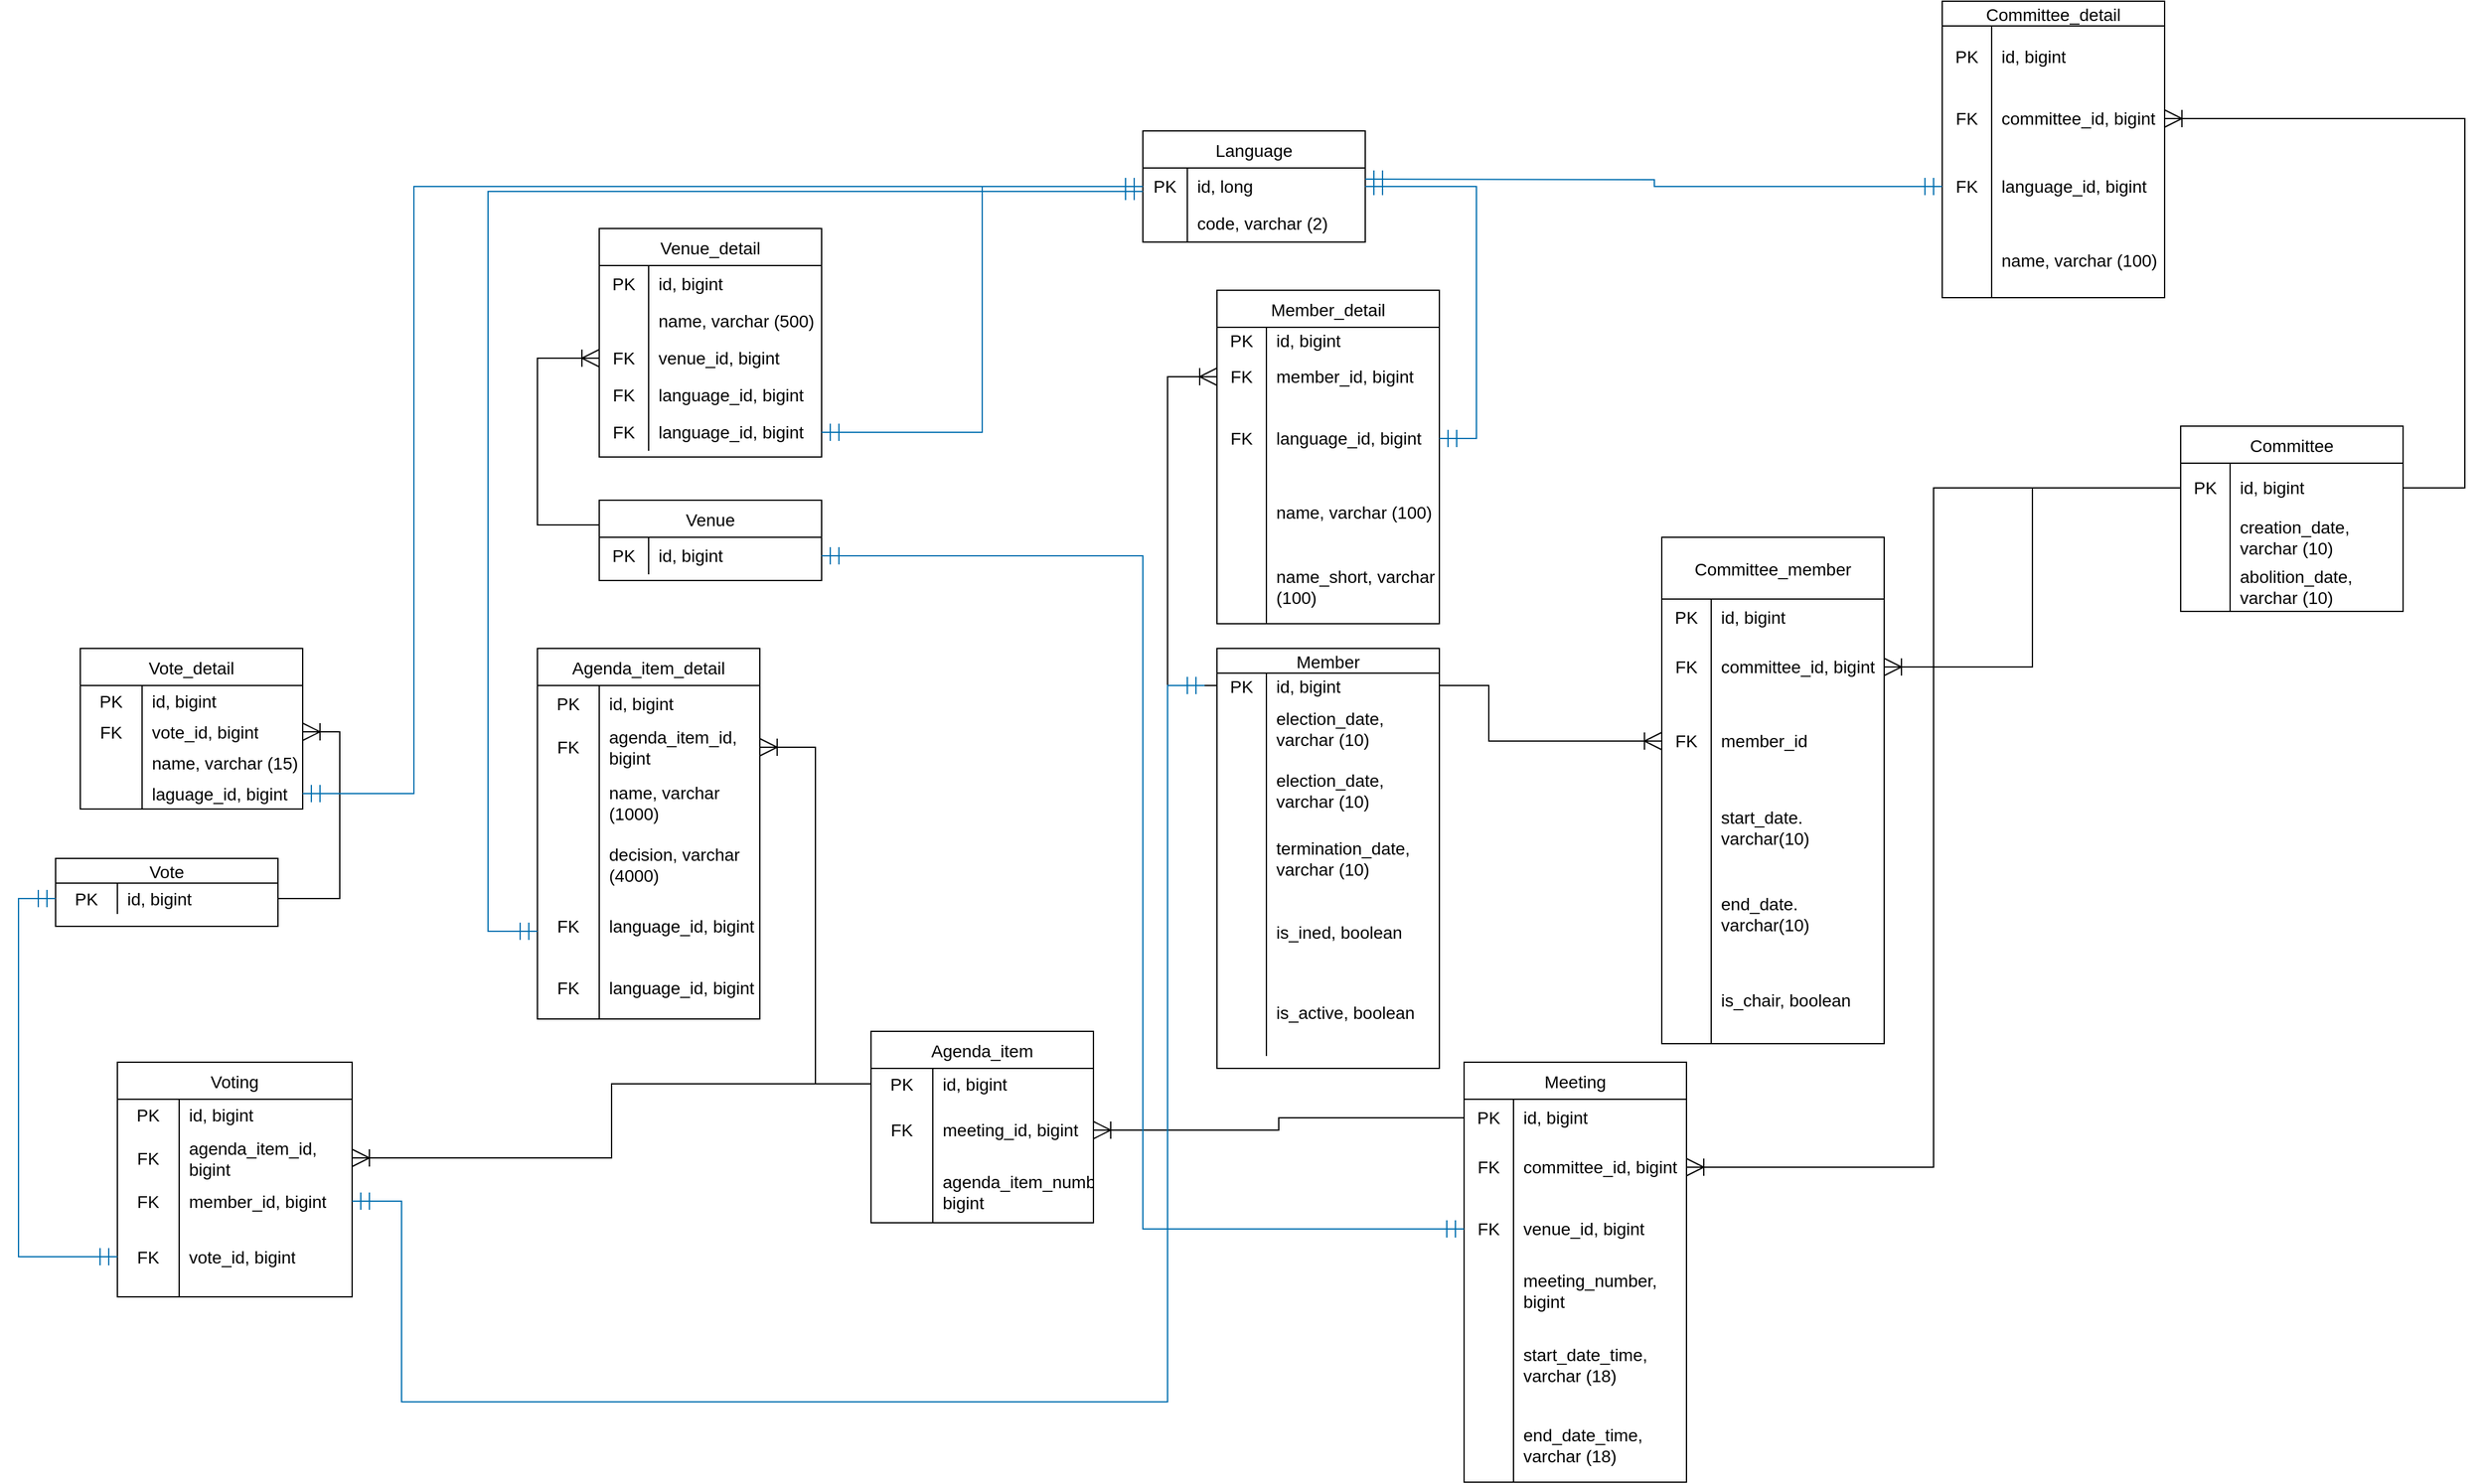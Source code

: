 <mxfile version="22.1.11" type="github">
  <diagram name="Page-1" id="fhl9qEKmKiOmU8zIiURL">
    <mxGraphModel dx="2442" dy="3206" grid="1" gridSize="10" guides="1" tooltips="1" connect="1" arrows="1" fold="1" page="1" pageScale="1" pageWidth="827" pageHeight="1169" math="0" shadow="0">
      <root>
        <mxCell id="0" />
        <mxCell id="1" parent="0" />
        <mxCell id="osZnqqNdlV55n1-GJhpl-6" value="Member" style="shape=table;startSize=20;container=1;collapsible=0;childLayout=tableLayout;fixedRows=1;rowLines=0;fontStyle=0;strokeColor=default;fontSize=14;" parent="1" vertex="1">
          <mxGeometry x="240" y="-750" width="180" height="340" as="geometry" />
        </mxCell>
        <mxCell id="osZnqqNdlV55n1-GJhpl-7" value="" style="shape=tableRow;horizontal=0;startSize=0;swimlaneHead=0;swimlaneBody=0;top=0;left=0;bottom=0;right=0;collapsible=0;dropTarget=0;fillColor=none;points=[[0,0.5],[1,0.5]];portConstraint=eastwest;strokeColor=inherit;fontSize=14;" parent="osZnqqNdlV55n1-GJhpl-6" vertex="1">
          <mxGeometry y="20" width="180" height="20" as="geometry" />
        </mxCell>
        <mxCell id="osZnqqNdlV55n1-GJhpl-8" value="PK" style="shape=partialRectangle;html=1;whiteSpace=wrap;connectable=0;fillColor=none;top=0;left=0;bottom=0;right=0;overflow=hidden;pointerEvents=1;strokeColor=inherit;fontSize=14;" parent="osZnqqNdlV55n1-GJhpl-7" vertex="1">
          <mxGeometry width="40" height="20" as="geometry">
            <mxRectangle width="40" height="20" as="alternateBounds" />
          </mxGeometry>
        </mxCell>
        <mxCell id="osZnqqNdlV55n1-GJhpl-9" value="id, bigint" style="shape=partialRectangle;html=1;whiteSpace=wrap;connectable=0;fillColor=none;top=0;left=0;bottom=0;right=0;align=left;spacingLeft=6;overflow=hidden;strokeColor=inherit;fontSize=14;" parent="osZnqqNdlV55n1-GJhpl-7" vertex="1">
          <mxGeometry x="40" width="140" height="20" as="geometry">
            <mxRectangle width="140" height="20" as="alternateBounds" />
          </mxGeometry>
        </mxCell>
        <mxCell id="mNmYhiEn3GUs5NbJdPSA-41" value="" style="shape=tableRow;horizontal=0;startSize=0;swimlaneHead=0;swimlaneBody=0;top=0;left=0;bottom=0;right=0;collapsible=0;dropTarget=0;fillColor=none;points=[[0,0.5],[1,0.5]];portConstraint=eastwest;strokeColor=inherit;fontSize=14;" vertex="1" parent="osZnqqNdlV55n1-GJhpl-6">
          <mxGeometry y="40" width="180" height="50" as="geometry" />
        </mxCell>
        <mxCell id="mNmYhiEn3GUs5NbJdPSA-42" value="" style="shape=partialRectangle;html=1;whiteSpace=wrap;connectable=0;fillColor=none;top=0;left=0;bottom=0;right=0;overflow=hidden;strokeColor=inherit;fontSize=14;" vertex="1" parent="mNmYhiEn3GUs5NbJdPSA-41">
          <mxGeometry width="40" height="50" as="geometry">
            <mxRectangle width="40" height="50" as="alternateBounds" />
          </mxGeometry>
        </mxCell>
        <mxCell id="mNmYhiEn3GUs5NbJdPSA-43" value="&lt;font style=&quot;font-size: 14px;&quot;&gt;election_date, varchar (10)&lt;br style=&quot;font-size: 14px;&quot;&gt;&lt;/font&gt;" style="shape=partialRectangle;html=1;whiteSpace=wrap;connectable=0;fillColor=none;top=0;left=0;bottom=0;right=0;align=left;spacingLeft=6;overflow=hidden;strokeColor=inherit;fontSize=14;" vertex="1" parent="mNmYhiEn3GUs5NbJdPSA-41">
          <mxGeometry x="40" width="140" height="50" as="geometry">
            <mxRectangle width="140" height="50" as="alternateBounds" />
          </mxGeometry>
        </mxCell>
        <mxCell id="osZnqqNdlV55n1-GJhpl-10" value="" style="shape=tableRow;horizontal=0;startSize=0;swimlaneHead=0;swimlaneBody=0;top=0;left=0;bottom=0;right=0;collapsible=0;dropTarget=0;fillColor=none;points=[[0,0.5],[1,0.5]];portConstraint=eastwest;strokeColor=inherit;fontSize=14;" parent="osZnqqNdlV55n1-GJhpl-6" vertex="1">
          <mxGeometry y="90" width="180" height="50" as="geometry" />
        </mxCell>
        <mxCell id="osZnqqNdlV55n1-GJhpl-11" value="" style="shape=partialRectangle;html=1;whiteSpace=wrap;connectable=0;fillColor=none;top=0;left=0;bottom=0;right=0;overflow=hidden;strokeColor=inherit;fontSize=14;" parent="osZnqqNdlV55n1-GJhpl-10" vertex="1">
          <mxGeometry width="40" height="50" as="geometry">
            <mxRectangle width="40" height="50" as="alternateBounds" />
          </mxGeometry>
        </mxCell>
        <mxCell id="osZnqqNdlV55n1-GJhpl-12" value="&lt;font style=&quot;font-size: 14px;&quot;&gt;election_date, varchar (10)&lt;br style=&quot;font-size: 14px;&quot;&gt;&lt;/font&gt;" style="shape=partialRectangle;html=1;whiteSpace=wrap;connectable=0;fillColor=none;top=0;left=0;bottom=0;right=0;align=left;spacingLeft=6;overflow=hidden;strokeColor=inherit;fontSize=14;" parent="osZnqqNdlV55n1-GJhpl-10" vertex="1">
          <mxGeometry x="40" width="140" height="50" as="geometry">
            <mxRectangle width="140" height="50" as="alternateBounds" />
          </mxGeometry>
        </mxCell>
        <mxCell id="osZnqqNdlV55n1-GJhpl-13" value="" style="shape=tableRow;horizontal=0;startSize=0;swimlaneHead=0;swimlaneBody=0;top=0;left=0;bottom=0;right=0;collapsible=0;dropTarget=0;fillColor=none;points=[[0,0.5],[1,0.5]];portConstraint=eastwest;strokeColor=inherit;fontSize=14;" parent="osZnqqNdlV55n1-GJhpl-6" vertex="1">
          <mxGeometry y="140" width="180" height="60" as="geometry" />
        </mxCell>
        <mxCell id="osZnqqNdlV55n1-GJhpl-14" value="" style="shape=partialRectangle;html=1;whiteSpace=wrap;connectable=0;fillColor=none;top=0;left=0;bottom=0;right=0;overflow=hidden;strokeColor=inherit;fontSize=14;" parent="osZnqqNdlV55n1-GJhpl-13" vertex="1">
          <mxGeometry width="40" height="60" as="geometry">
            <mxRectangle width="40" height="60" as="alternateBounds" />
          </mxGeometry>
        </mxCell>
        <mxCell id="osZnqqNdlV55n1-GJhpl-15" value="termination_date, varchar (10)" style="shape=partialRectangle;html=1;whiteSpace=wrap;connectable=0;fillColor=none;top=0;left=0;bottom=0;right=0;align=left;spacingLeft=6;overflow=hidden;strokeColor=inherit;fontSize=14;" parent="osZnqqNdlV55n1-GJhpl-13" vertex="1">
          <mxGeometry x="40" width="140" height="60" as="geometry">
            <mxRectangle width="140" height="60" as="alternateBounds" />
          </mxGeometry>
        </mxCell>
        <mxCell id="osZnqqNdlV55n1-GJhpl-23" value="" style="shape=tableRow;horizontal=0;startSize=0;swimlaneHead=0;swimlaneBody=0;top=0;left=0;bottom=0;right=0;collapsible=0;dropTarget=0;fillColor=none;points=[[0,0.5],[1,0.5]];portConstraint=eastwest;strokeColor=inherit;fontSize=14;" parent="osZnqqNdlV55n1-GJhpl-6" vertex="1">
          <mxGeometry y="200" width="180" height="60" as="geometry" />
        </mxCell>
        <mxCell id="osZnqqNdlV55n1-GJhpl-24" value="" style="shape=partialRectangle;html=1;whiteSpace=wrap;connectable=0;fillColor=none;top=0;left=0;bottom=0;right=0;overflow=hidden;strokeColor=inherit;fontSize=14;" parent="osZnqqNdlV55n1-GJhpl-23" vertex="1">
          <mxGeometry width="40" height="60" as="geometry">
            <mxRectangle width="40" height="60" as="alternateBounds" />
          </mxGeometry>
        </mxCell>
        <mxCell id="osZnqqNdlV55n1-GJhpl-25" value="is_ined, boolean" style="shape=partialRectangle;html=1;whiteSpace=wrap;connectable=0;fillColor=none;top=0;left=0;bottom=0;right=0;align=left;spacingLeft=6;overflow=hidden;strokeColor=inherit;fontSize=14;" parent="osZnqqNdlV55n1-GJhpl-23" vertex="1">
          <mxGeometry x="40" width="140" height="60" as="geometry">
            <mxRectangle width="140" height="60" as="alternateBounds" />
          </mxGeometry>
        </mxCell>
        <mxCell id="osZnqqNdlV55n1-GJhpl-26" value="" style="shape=tableRow;horizontal=0;startSize=0;swimlaneHead=0;swimlaneBody=0;top=0;left=0;bottom=0;right=0;collapsible=0;dropTarget=0;fillColor=none;points=[[0,0.5],[1,0.5]];portConstraint=eastwest;strokeColor=inherit;fontSize=14;" parent="osZnqqNdlV55n1-GJhpl-6" vertex="1">
          <mxGeometry y="260" width="180" height="70" as="geometry" />
        </mxCell>
        <mxCell id="osZnqqNdlV55n1-GJhpl-27" value="" style="shape=partialRectangle;html=1;whiteSpace=wrap;connectable=0;fillColor=none;top=0;left=0;bottom=0;right=0;overflow=hidden;strokeColor=inherit;fontSize=14;" parent="osZnqqNdlV55n1-GJhpl-26" vertex="1">
          <mxGeometry width="40" height="70" as="geometry">
            <mxRectangle width="40" height="70" as="alternateBounds" />
          </mxGeometry>
        </mxCell>
        <mxCell id="osZnqqNdlV55n1-GJhpl-28" value="is_active, boolean" style="shape=partialRectangle;html=1;whiteSpace=wrap;connectable=0;fillColor=none;top=0;left=0;bottom=0;right=0;align=left;spacingLeft=6;overflow=hidden;strokeColor=inherit;fontSize=14;" parent="osZnqqNdlV55n1-GJhpl-26" vertex="1">
          <mxGeometry x="40" width="140" height="70" as="geometry">
            <mxRectangle width="140" height="70" as="alternateBounds" />
          </mxGeometry>
        </mxCell>
        <mxCell id="osZnqqNdlV55n1-GJhpl-20" value="" style="shape=tableRow;horizontal=0;startSize=0;swimlaneHead=0;swimlaneBody=0;top=0;left=0;bottom=0;right=0;collapsible=0;dropTarget=0;fillColor=none;points=[[0,0.5],[1,0.5]];portConstraint=eastwest;strokeColor=inherit;fontSize=14;" parent="1" vertex="1">
          <mxGeometry x="-60" y="-260" width="180" height="30" as="geometry" />
        </mxCell>
        <mxCell id="osZnqqNdlV55n1-GJhpl-21" value="" style="shape=partialRectangle;html=1;whiteSpace=wrap;connectable=0;fillColor=none;top=0;left=0;bottom=0;right=0;overflow=hidden;strokeColor=inherit;fontSize=14;" parent="osZnqqNdlV55n1-GJhpl-20" vertex="1">
          <mxGeometry width="40" height="30" as="geometry">
            <mxRectangle width="40" height="30" as="alternateBounds" />
          </mxGeometry>
        </mxCell>
        <mxCell id="osZnqqNdlV55n1-GJhpl-29" value="Member_detail" style="shape=table;startSize=30;container=1;collapsible=0;childLayout=tableLayout;fixedRows=1;rowLines=0;fontStyle=0;strokeColor=default;fontSize=14;" parent="1" vertex="1">
          <mxGeometry x="240" y="-1040" width="180" height="270.0" as="geometry" />
        </mxCell>
        <mxCell id="osZnqqNdlV55n1-GJhpl-30" value="" style="shape=tableRow;horizontal=0;startSize=0;swimlaneHead=0;swimlaneBody=0;top=0;left=0;bottom=0;right=0;collapsible=0;dropTarget=0;fillColor=none;points=[[0,0.5],[1,0.5]];portConstraint=eastwest;strokeColor=inherit;fontSize=14;" parent="osZnqqNdlV55n1-GJhpl-29" vertex="1">
          <mxGeometry y="30" width="180" height="20" as="geometry" />
        </mxCell>
        <mxCell id="osZnqqNdlV55n1-GJhpl-31" value="PK" style="shape=partialRectangle;html=1;whiteSpace=wrap;connectable=0;fillColor=none;top=0;left=0;bottom=0;right=0;overflow=hidden;pointerEvents=1;strokeColor=inherit;fontSize=14;" parent="osZnqqNdlV55n1-GJhpl-30" vertex="1">
          <mxGeometry width="40" height="20" as="geometry">
            <mxRectangle width="40" height="20" as="alternateBounds" />
          </mxGeometry>
        </mxCell>
        <mxCell id="osZnqqNdlV55n1-GJhpl-32" value="id, bigint" style="shape=partialRectangle;html=1;whiteSpace=wrap;connectable=0;fillColor=none;top=0;left=0;bottom=0;right=0;align=left;spacingLeft=6;overflow=hidden;strokeColor=inherit;fontSize=14;" parent="osZnqqNdlV55n1-GJhpl-30" vertex="1">
          <mxGeometry x="40" width="140" height="20" as="geometry">
            <mxRectangle width="140" height="20" as="alternateBounds" />
          </mxGeometry>
        </mxCell>
        <mxCell id="osZnqqNdlV55n1-GJhpl-33" value="" style="shape=tableRow;horizontal=0;startSize=0;swimlaneHead=0;swimlaneBody=0;top=0;left=0;bottom=0;right=0;collapsible=0;dropTarget=0;fillColor=none;points=[[0,0.5],[1,0.5]];portConstraint=eastwest;strokeColor=inherit;fontSize=14;" parent="osZnqqNdlV55n1-GJhpl-29" vertex="1">
          <mxGeometry y="50" width="180" height="40" as="geometry" />
        </mxCell>
        <mxCell id="osZnqqNdlV55n1-GJhpl-34" value="FK" style="shape=partialRectangle;html=1;whiteSpace=wrap;connectable=0;fillColor=none;top=0;left=0;bottom=0;right=0;overflow=hidden;strokeColor=inherit;fontSize=14;" parent="osZnqqNdlV55n1-GJhpl-33" vertex="1">
          <mxGeometry width="40" height="40" as="geometry">
            <mxRectangle width="40" height="40" as="alternateBounds" />
          </mxGeometry>
        </mxCell>
        <mxCell id="osZnqqNdlV55n1-GJhpl-35" value="&lt;font style=&quot;font-size: 14px;&quot;&gt;member_id, bigint&lt;br style=&quot;font-size: 14px;&quot;&gt;&lt;/font&gt;" style="shape=partialRectangle;html=1;whiteSpace=wrap;connectable=0;fillColor=none;top=0;left=0;bottom=0;right=0;align=left;spacingLeft=6;overflow=hidden;strokeColor=inherit;fontSize=14;" parent="osZnqqNdlV55n1-GJhpl-33" vertex="1">
          <mxGeometry x="40" width="140" height="40" as="geometry">
            <mxRectangle width="140" height="40" as="alternateBounds" />
          </mxGeometry>
        </mxCell>
        <mxCell id="mNmYhiEn3GUs5NbJdPSA-62" style="shape=tableRow;horizontal=0;startSize=0;swimlaneHead=0;swimlaneBody=0;top=0;left=0;bottom=0;right=0;collapsible=0;dropTarget=0;fillColor=none;points=[[0,0.5],[1,0.5]];portConstraint=eastwest;strokeColor=inherit;fontSize=14;" vertex="1" parent="osZnqqNdlV55n1-GJhpl-29">
          <mxGeometry y="90" width="180" height="60" as="geometry" />
        </mxCell>
        <mxCell id="mNmYhiEn3GUs5NbJdPSA-63" value="FK" style="shape=partialRectangle;html=1;whiteSpace=wrap;connectable=0;fillColor=none;top=0;left=0;bottom=0;right=0;overflow=hidden;strokeColor=inherit;fontSize=14;" vertex="1" parent="mNmYhiEn3GUs5NbJdPSA-62">
          <mxGeometry width="40" height="60" as="geometry">
            <mxRectangle width="40" height="60" as="alternateBounds" />
          </mxGeometry>
        </mxCell>
        <mxCell id="mNmYhiEn3GUs5NbJdPSA-64" value="language_id, bigint" style="shape=partialRectangle;html=1;whiteSpace=wrap;connectable=0;fillColor=none;top=0;left=0;bottom=0;right=0;align=left;spacingLeft=6;overflow=hidden;strokeColor=inherit;fontSize=14;" vertex="1" parent="mNmYhiEn3GUs5NbJdPSA-62">
          <mxGeometry x="40" width="140" height="60" as="geometry">
            <mxRectangle width="140" height="60" as="alternateBounds" />
          </mxGeometry>
        </mxCell>
        <mxCell id="mNmYhiEn3GUs5NbJdPSA-19" style="shape=tableRow;horizontal=0;startSize=0;swimlaneHead=0;swimlaneBody=0;top=0;left=0;bottom=0;right=0;collapsible=0;dropTarget=0;fillColor=none;points=[[0,0.5],[1,0.5]];portConstraint=eastwest;strokeColor=inherit;fontSize=14;" vertex="1" parent="osZnqqNdlV55n1-GJhpl-29">
          <mxGeometry y="150" width="180" height="60" as="geometry" />
        </mxCell>
        <mxCell id="mNmYhiEn3GUs5NbJdPSA-20" style="shape=partialRectangle;html=1;whiteSpace=wrap;connectable=0;fillColor=none;top=0;left=0;bottom=0;right=0;overflow=hidden;strokeColor=inherit;fontSize=14;" vertex="1" parent="mNmYhiEn3GUs5NbJdPSA-19">
          <mxGeometry width="40" height="60" as="geometry">
            <mxRectangle width="40" height="60" as="alternateBounds" />
          </mxGeometry>
        </mxCell>
        <mxCell id="mNmYhiEn3GUs5NbJdPSA-21" value="name, varchar (100)" style="shape=partialRectangle;html=1;whiteSpace=wrap;connectable=0;fillColor=none;top=0;left=0;bottom=0;right=0;align=left;spacingLeft=6;overflow=hidden;strokeColor=inherit;fontSize=14;" vertex="1" parent="mNmYhiEn3GUs5NbJdPSA-19">
          <mxGeometry x="40" width="140" height="60" as="geometry">
            <mxRectangle width="140" height="60" as="alternateBounds" />
          </mxGeometry>
        </mxCell>
        <mxCell id="osZnqqNdlV55n1-GJhpl-36" value="" style="shape=tableRow;horizontal=0;startSize=0;swimlaneHead=0;swimlaneBody=0;top=0;left=0;bottom=0;right=0;collapsible=0;dropTarget=0;fillColor=none;points=[[0,0.5],[1,0.5]];portConstraint=eastwest;strokeColor=inherit;fontSize=14;" parent="osZnqqNdlV55n1-GJhpl-29" vertex="1">
          <mxGeometry y="210" width="180" height="60" as="geometry" />
        </mxCell>
        <mxCell id="osZnqqNdlV55n1-GJhpl-37" value="" style="shape=partialRectangle;html=1;whiteSpace=wrap;connectable=0;fillColor=none;top=0;left=0;bottom=0;right=0;overflow=hidden;strokeColor=inherit;fontSize=14;" parent="osZnqqNdlV55n1-GJhpl-36" vertex="1">
          <mxGeometry width="40" height="60" as="geometry">
            <mxRectangle width="40" height="60" as="alternateBounds" />
          </mxGeometry>
        </mxCell>
        <mxCell id="osZnqqNdlV55n1-GJhpl-38" value="name_short, varchar (100)" style="shape=partialRectangle;html=1;whiteSpace=wrap;connectable=0;fillColor=none;top=0;left=0;bottom=0;right=0;align=left;spacingLeft=6;overflow=hidden;strokeColor=inherit;fontSize=14;" parent="osZnqqNdlV55n1-GJhpl-36" vertex="1">
          <mxGeometry x="40" width="140" height="60" as="geometry">
            <mxRectangle width="140" height="60" as="alternateBounds" />
          </mxGeometry>
        </mxCell>
        <mxCell id="osZnqqNdlV55n1-GJhpl-54" value="Committee" style="shape=table;startSize=30;container=1;collapsible=0;childLayout=tableLayout;fixedRows=1;rowLines=0;fontStyle=0;strokeColor=default;fontSize=14;" parent="1" vertex="1">
          <mxGeometry x="1020" y="-930" width="180" height="150" as="geometry" />
        </mxCell>
        <mxCell id="osZnqqNdlV55n1-GJhpl-55" value="" style="shape=tableRow;horizontal=0;startSize=0;swimlaneHead=0;swimlaneBody=0;top=0;left=0;bottom=0;right=0;collapsible=0;dropTarget=0;fillColor=none;points=[[0,0.5],[1,0.5]];portConstraint=eastwest;strokeColor=inherit;fontSize=14;" parent="osZnqqNdlV55n1-GJhpl-54" vertex="1">
          <mxGeometry y="30" width="180" height="40" as="geometry" />
        </mxCell>
        <mxCell id="osZnqqNdlV55n1-GJhpl-56" value="PK" style="shape=partialRectangle;html=1;whiteSpace=wrap;connectable=0;fillColor=none;top=0;left=0;bottom=0;right=0;overflow=hidden;pointerEvents=1;strokeColor=inherit;fontSize=14;" parent="osZnqqNdlV55n1-GJhpl-55" vertex="1">
          <mxGeometry width="40" height="40" as="geometry">
            <mxRectangle width="40" height="40" as="alternateBounds" />
          </mxGeometry>
        </mxCell>
        <mxCell id="osZnqqNdlV55n1-GJhpl-57" value="id, bigint" style="shape=partialRectangle;html=1;whiteSpace=wrap;connectable=0;fillColor=none;top=0;left=0;bottom=0;right=0;align=left;spacingLeft=6;overflow=hidden;strokeColor=inherit;fontSize=14;" parent="osZnqqNdlV55n1-GJhpl-55" vertex="1">
          <mxGeometry x="40" width="140" height="40" as="geometry">
            <mxRectangle width="140" height="40" as="alternateBounds" />
          </mxGeometry>
        </mxCell>
        <mxCell id="mNmYhiEn3GUs5NbJdPSA-71" style="shape=tableRow;horizontal=0;startSize=0;swimlaneHead=0;swimlaneBody=0;top=0;left=0;bottom=0;right=0;collapsible=0;dropTarget=0;fillColor=none;points=[[0,0.5],[1,0.5]];portConstraint=eastwest;strokeColor=inherit;fontSize=14;" vertex="1" parent="osZnqqNdlV55n1-GJhpl-54">
          <mxGeometry y="70" width="180" height="40" as="geometry" />
        </mxCell>
        <mxCell id="mNmYhiEn3GUs5NbJdPSA-72" style="shape=partialRectangle;html=1;whiteSpace=wrap;connectable=0;fillColor=none;top=0;left=0;bottom=0;right=0;overflow=hidden;pointerEvents=1;strokeColor=inherit;fontSize=14;" vertex="1" parent="mNmYhiEn3GUs5NbJdPSA-71">
          <mxGeometry width="40" height="40" as="geometry">
            <mxRectangle width="40" height="40" as="alternateBounds" />
          </mxGeometry>
        </mxCell>
        <mxCell id="mNmYhiEn3GUs5NbJdPSA-73" value="creation_date, varchar (10)" style="shape=partialRectangle;html=1;whiteSpace=wrap;connectable=0;fillColor=none;top=0;left=0;bottom=0;right=0;align=left;spacingLeft=6;overflow=hidden;strokeColor=inherit;fontSize=14;" vertex="1" parent="mNmYhiEn3GUs5NbJdPSA-71">
          <mxGeometry x="40" width="140" height="40" as="geometry">
            <mxRectangle width="140" height="40" as="alternateBounds" />
          </mxGeometry>
        </mxCell>
        <mxCell id="mNmYhiEn3GUs5NbJdPSA-74" style="shape=tableRow;horizontal=0;startSize=0;swimlaneHead=0;swimlaneBody=0;top=0;left=0;bottom=0;right=0;collapsible=0;dropTarget=0;fillColor=none;points=[[0,0.5],[1,0.5]];portConstraint=eastwest;strokeColor=inherit;fontSize=14;" vertex="1" parent="osZnqqNdlV55n1-GJhpl-54">
          <mxGeometry y="110" width="180" height="40" as="geometry" />
        </mxCell>
        <mxCell id="mNmYhiEn3GUs5NbJdPSA-75" style="shape=partialRectangle;html=1;whiteSpace=wrap;connectable=0;fillColor=none;top=0;left=0;bottom=0;right=0;overflow=hidden;pointerEvents=1;strokeColor=inherit;fontSize=14;" vertex="1" parent="mNmYhiEn3GUs5NbJdPSA-74">
          <mxGeometry width="40" height="40" as="geometry">
            <mxRectangle width="40" height="40" as="alternateBounds" />
          </mxGeometry>
        </mxCell>
        <mxCell id="mNmYhiEn3GUs5NbJdPSA-76" value="abolition_date, varchar (10)" style="shape=partialRectangle;html=1;whiteSpace=wrap;connectable=0;fillColor=none;top=0;left=0;bottom=0;right=0;align=left;spacingLeft=6;overflow=hidden;strokeColor=inherit;fontSize=14;" vertex="1" parent="mNmYhiEn3GUs5NbJdPSA-74">
          <mxGeometry x="40" width="140" height="40" as="geometry">
            <mxRectangle width="140" height="40" as="alternateBounds" />
          </mxGeometry>
        </mxCell>
        <mxCell id="osZnqqNdlV55n1-GJhpl-70" value="Committee_detail" style="shape=table;startSize=20;container=1;collapsible=0;childLayout=tableLayout;fixedRows=1;rowLines=0;fontStyle=0;strokeColor=default;fontSize=14;" parent="1" vertex="1">
          <mxGeometry x="827" y="-1274" width="180" height="240" as="geometry" />
        </mxCell>
        <mxCell id="osZnqqNdlV55n1-GJhpl-71" value="" style="shape=tableRow;horizontal=0;startSize=0;swimlaneHead=0;swimlaneBody=0;top=0;left=0;bottom=0;right=0;collapsible=0;dropTarget=0;fillColor=none;points=[[0,0.5],[1,0.5]];portConstraint=eastwest;strokeColor=inherit;fontSize=14;" parent="osZnqqNdlV55n1-GJhpl-70" vertex="1">
          <mxGeometry y="20" width="180" height="50" as="geometry" />
        </mxCell>
        <mxCell id="osZnqqNdlV55n1-GJhpl-72" value="PK" style="shape=partialRectangle;html=1;whiteSpace=wrap;connectable=0;fillColor=none;top=0;left=0;bottom=0;right=0;overflow=hidden;pointerEvents=1;strokeColor=inherit;fontSize=14;" parent="osZnqqNdlV55n1-GJhpl-71" vertex="1">
          <mxGeometry width="40" height="50" as="geometry">
            <mxRectangle width="40" height="50" as="alternateBounds" />
          </mxGeometry>
        </mxCell>
        <mxCell id="osZnqqNdlV55n1-GJhpl-73" value="id, bigint" style="shape=partialRectangle;html=1;whiteSpace=wrap;connectable=0;fillColor=none;top=0;left=0;bottom=0;right=0;align=left;spacingLeft=6;overflow=hidden;strokeColor=inherit;fontSize=14;" parent="osZnqqNdlV55n1-GJhpl-71" vertex="1">
          <mxGeometry x="40" width="140" height="50" as="geometry">
            <mxRectangle width="140" height="50" as="alternateBounds" />
          </mxGeometry>
        </mxCell>
        <mxCell id="osZnqqNdlV55n1-GJhpl-74" value="" style="shape=tableRow;horizontal=0;startSize=0;swimlaneHead=0;swimlaneBody=0;top=0;left=0;bottom=0;right=0;collapsible=0;dropTarget=0;fillColor=none;points=[[0,0.5],[1,0.5]];portConstraint=eastwest;strokeColor=inherit;fontSize=14;" parent="osZnqqNdlV55n1-GJhpl-70" vertex="1">
          <mxGeometry y="70" width="180" height="50" as="geometry" />
        </mxCell>
        <mxCell id="osZnqqNdlV55n1-GJhpl-75" value="FK" style="shape=partialRectangle;html=1;whiteSpace=wrap;connectable=0;fillColor=none;top=0;left=0;bottom=0;right=0;overflow=hidden;strokeColor=inherit;fontSize=14;" parent="osZnqqNdlV55n1-GJhpl-74" vertex="1">
          <mxGeometry width="40" height="50" as="geometry">
            <mxRectangle width="40" height="50" as="alternateBounds" />
          </mxGeometry>
        </mxCell>
        <mxCell id="osZnqqNdlV55n1-GJhpl-76" value="&lt;font style=&quot;font-size: 14px;&quot;&gt;committee_id, bigint&lt;br style=&quot;font-size: 14px;&quot;&gt;&lt;/font&gt;" style="shape=partialRectangle;html=1;whiteSpace=wrap;connectable=0;fillColor=none;top=0;left=0;bottom=0;right=0;align=left;spacingLeft=6;overflow=hidden;strokeColor=inherit;fontSize=14;" parent="osZnqqNdlV55n1-GJhpl-74" vertex="1">
          <mxGeometry x="40" width="140" height="50" as="geometry">
            <mxRectangle width="140" height="50" as="alternateBounds" />
          </mxGeometry>
        </mxCell>
        <mxCell id="mNmYhiEn3GUs5NbJdPSA-59" style="shape=tableRow;horizontal=0;startSize=0;swimlaneHead=0;swimlaneBody=0;top=0;left=0;bottom=0;right=0;collapsible=0;dropTarget=0;fillColor=none;points=[[0,0.5],[1,0.5]];portConstraint=eastwest;strokeColor=inherit;fontSize=14;" vertex="1" parent="osZnqqNdlV55n1-GJhpl-70">
          <mxGeometry y="120" width="180" height="60" as="geometry" />
        </mxCell>
        <mxCell id="mNmYhiEn3GUs5NbJdPSA-60" value="FK" style="shape=partialRectangle;html=1;whiteSpace=wrap;connectable=0;fillColor=none;top=0;left=0;bottom=0;right=0;overflow=hidden;strokeColor=inherit;fontSize=14;" vertex="1" parent="mNmYhiEn3GUs5NbJdPSA-59">
          <mxGeometry width="40" height="60" as="geometry">
            <mxRectangle width="40" height="60" as="alternateBounds" />
          </mxGeometry>
        </mxCell>
        <mxCell id="mNmYhiEn3GUs5NbJdPSA-61" value="language_id, bigint" style="shape=partialRectangle;html=1;whiteSpace=wrap;connectable=0;fillColor=none;top=0;left=0;bottom=0;right=0;align=left;spacingLeft=6;overflow=hidden;strokeColor=inherit;fontSize=14;" vertex="1" parent="mNmYhiEn3GUs5NbJdPSA-59">
          <mxGeometry x="40" width="140" height="60" as="geometry">
            <mxRectangle width="140" height="60" as="alternateBounds" />
          </mxGeometry>
        </mxCell>
        <mxCell id="osZnqqNdlV55n1-GJhpl-77" value="" style="shape=tableRow;horizontal=0;startSize=0;swimlaneHead=0;swimlaneBody=0;top=0;left=0;bottom=0;right=0;collapsible=0;dropTarget=0;fillColor=none;points=[[0,0.5],[1,0.5]];portConstraint=eastwest;strokeColor=inherit;fontSize=14;" parent="osZnqqNdlV55n1-GJhpl-70" vertex="1">
          <mxGeometry y="180" width="180" height="60" as="geometry" />
        </mxCell>
        <mxCell id="osZnqqNdlV55n1-GJhpl-78" value="" style="shape=partialRectangle;html=1;whiteSpace=wrap;connectable=0;fillColor=none;top=0;left=0;bottom=0;right=0;overflow=hidden;strokeColor=inherit;fontSize=14;" parent="osZnqqNdlV55n1-GJhpl-77" vertex="1">
          <mxGeometry width="40" height="60" as="geometry">
            <mxRectangle width="40" height="60" as="alternateBounds" />
          </mxGeometry>
        </mxCell>
        <mxCell id="osZnqqNdlV55n1-GJhpl-79" value="name, varchar (100)" style="shape=partialRectangle;html=1;whiteSpace=wrap;connectable=0;fillColor=none;top=0;left=0;bottom=0;right=0;align=left;spacingLeft=6;overflow=hidden;strokeColor=inherit;fontSize=14;" parent="osZnqqNdlV55n1-GJhpl-77" vertex="1">
          <mxGeometry x="40" width="140" height="60" as="geometry">
            <mxRectangle width="140" height="60" as="alternateBounds" />
          </mxGeometry>
        </mxCell>
        <mxCell id="osZnqqNdlV55n1-GJhpl-92" value="Language" style="shape=table;startSize=30;container=1;collapsible=0;childLayout=tableLayout;fixedRows=1;rowLines=0;fontStyle=0;strokeColor=default;fontSize=14;" parent="1" vertex="1">
          <mxGeometry x="180" y="-1169" width="180" height="90" as="geometry" />
        </mxCell>
        <mxCell id="osZnqqNdlV55n1-GJhpl-93" value="" style="shape=tableRow;horizontal=0;startSize=0;swimlaneHead=0;swimlaneBody=0;top=0;left=0;bottom=0;right=0;collapsible=0;dropTarget=0;fillColor=none;points=[[0,0.5],[1,0.5]];portConstraint=eastwest;strokeColor=inherit;fontSize=14;" parent="osZnqqNdlV55n1-GJhpl-92" vertex="1">
          <mxGeometry y="30" width="180" height="30" as="geometry" />
        </mxCell>
        <mxCell id="osZnqqNdlV55n1-GJhpl-94" value="PK" style="shape=partialRectangle;html=1;whiteSpace=wrap;connectable=0;fillColor=none;top=0;left=0;bottom=0;right=0;overflow=hidden;pointerEvents=1;strokeColor=inherit;fontSize=14;" parent="osZnqqNdlV55n1-GJhpl-93" vertex="1">
          <mxGeometry width="36" height="30" as="geometry">
            <mxRectangle width="36" height="30" as="alternateBounds" />
          </mxGeometry>
        </mxCell>
        <mxCell id="osZnqqNdlV55n1-GJhpl-95" value="id, long" style="shape=partialRectangle;html=1;whiteSpace=wrap;connectable=0;fillColor=none;top=0;left=0;bottom=0;right=0;align=left;spacingLeft=6;overflow=hidden;strokeColor=inherit;fontSize=14;" parent="osZnqqNdlV55n1-GJhpl-93" vertex="1">
          <mxGeometry x="36" width="144" height="30" as="geometry">
            <mxRectangle width="144" height="30" as="alternateBounds" />
          </mxGeometry>
        </mxCell>
        <mxCell id="osZnqqNdlV55n1-GJhpl-96" value="" style="shape=tableRow;horizontal=0;startSize=0;swimlaneHead=0;swimlaneBody=0;top=0;left=0;bottom=0;right=0;collapsible=0;dropTarget=0;fillColor=none;points=[[0,0.5],[1,0.5]];portConstraint=eastwest;strokeColor=inherit;fontSize=14;" parent="osZnqqNdlV55n1-GJhpl-92" vertex="1">
          <mxGeometry y="60" width="180" height="30" as="geometry" />
        </mxCell>
        <mxCell id="osZnqqNdlV55n1-GJhpl-97" value="" style="shape=partialRectangle;html=1;whiteSpace=wrap;connectable=0;fillColor=none;top=0;left=0;bottom=0;right=0;overflow=hidden;strokeColor=inherit;fontSize=14;" parent="osZnqqNdlV55n1-GJhpl-96" vertex="1">
          <mxGeometry width="36" height="30" as="geometry">
            <mxRectangle width="36" height="30" as="alternateBounds" />
          </mxGeometry>
        </mxCell>
        <mxCell id="osZnqqNdlV55n1-GJhpl-98" value="code, varchar (2)" style="shape=partialRectangle;html=1;whiteSpace=wrap;connectable=0;fillColor=none;top=0;left=0;bottom=0;right=0;align=left;spacingLeft=6;overflow=hidden;strokeColor=inherit;fontSize=14;" parent="osZnqqNdlV55n1-GJhpl-96" vertex="1">
          <mxGeometry x="36" width="144" height="30" as="geometry">
            <mxRectangle width="144" height="30" as="alternateBounds" />
          </mxGeometry>
        </mxCell>
        <mxCell id="osZnqqNdlV55n1-GJhpl-156" value="Venue" style="shape=table;startSize=30;container=1;collapsible=0;childLayout=tableLayout;fixedRows=1;rowLines=0;fontStyle=0;fontSize=14;" parent="1" vertex="1">
          <mxGeometry x="-260" y="-870" width="180" height="65" as="geometry" />
        </mxCell>
        <mxCell id="osZnqqNdlV55n1-GJhpl-157" value="" style="shape=tableRow;horizontal=0;startSize=0;swimlaneHead=0;swimlaneBody=0;top=0;left=0;bottom=0;right=0;collapsible=0;dropTarget=0;fillColor=none;points=[[0,0.5],[1,0.5]];portConstraint=eastwest;strokeColor=inherit;fontSize=14;" parent="osZnqqNdlV55n1-GJhpl-156" vertex="1">
          <mxGeometry y="30" width="180" height="30" as="geometry" />
        </mxCell>
        <mxCell id="osZnqqNdlV55n1-GJhpl-158" value="PK" style="shape=partialRectangle;html=1;whiteSpace=wrap;connectable=0;fillColor=none;top=0;left=0;bottom=0;right=0;overflow=hidden;pointerEvents=1;strokeColor=inherit;fontSize=14;" parent="osZnqqNdlV55n1-GJhpl-157" vertex="1">
          <mxGeometry width="40" height="30" as="geometry">
            <mxRectangle width="40" height="30" as="alternateBounds" />
          </mxGeometry>
        </mxCell>
        <mxCell id="osZnqqNdlV55n1-GJhpl-159" value="id, bigint" style="shape=partialRectangle;html=1;whiteSpace=wrap;connectable=0;fillColor=none;top=0;left=0;bottom=0;right=0;align=left;spacingLeft=6;overflow=hidden;strokeColor=inherit;fontSize=14;" parent="osZnqqNdlV55n1-GJhpl-157" vertex="1">
          <mxGeometry x="40" width="140" height="30" as="geometry">
            <mxRectangle width="140" height="30" as="alternateBounds" />
          </mxGeometry>
        </mxCell>
        <mxCell id="osZnqqNdlV55n1-GJhpl-166" value="Venue_detail" style="shape=table;startSize=30;container=1;collapsible=0;childLayout=tableLayout;fixedRows=1;rowLines=0;fontStyle=0;strokeColor=default;fontSize=14;" parent="1" vertex="1">
          <mxGeometry x="-260" y="-1090" width="180" height="185" as="geometry" />
        </mxCell>
        <mxCell id="osZnqqNdlV55n1-GJhpl-167" value="" style="shape=tableRow;horizontal=0;startSize=0;swimlaneHead=0;swimlaneBody=0;top=0;left=0;bottom=0;right=0;collapsible=0;dropTarget=0;fillColor=none;points=[[0,0.5],[1,0.5]];portConstraint=eastwest;strokeColor=inherit;fontSize=14;" parent="osZnqqNdlV55n1-GJhpl-166" vertex="1">
          <mxGeometry y="30" width="180" height="30" as="geometry" />
        </mxCell>
        <mxCell id="osZnqqNdlV55n1-GJhpl-168" value="PK" style="shape=partialRectangle;html=1;whiteSpace=wrap;connectable=0;fillColor=none;top=0;left=0;bottom=0;right=0;overflow=hidden;pointerEvents=1;strokeColor=inherit;fontSize=14;" parent="osZnqqNdlV55n1-GJhpl-167" vertex="1">
          <mxGeometry width="40" height="30" as="geometry">
            <mxRectangle width="40" height="30" as="alternateBounds" />
          </mxGeometry>
        </mxCell>
        <mxCell id="osZnqqNdlV55n1-GJhpl-169" value="id, bigint" style="shape=partialRectangle;html=1;whiteSpace=wrap;connectable=0;fillColor=none;top=0;left=0;bottom=0;right=0;align=left;spacingLeft=6;overflow=hidden;strokeColor=inherit;fontSize=14;" parent="osZnqqNdlV55n1-GJhpl-167" vertex="1">
          <mxGeometry x="40" width="140" height="30" as="geometry">
            <mxRectangle width="140" height="30" as="alternateBounds" />
          </mxGeometry>
        </mxCell>
        <mxCell id="osZnqqNdlV55n1-GJhpl-170" value="" style="shape=tableRow;horizontal=0;startSize=0;swimlaneHead=0;swimlaneBody=0;top=0;left=0;bottom=0;right=0;collapsible=0;dropTarget=0;fillColor=none;points=[[0,0.5],[1,0.5]];portConstraint=eastwest;strokeColor=inherit;fontSize=14;" parent="osZnqqNdlV55n1-GJhpl-166" vertex="1">
          <mxGeometry y="60" width="180" height="30" as="geometry" />
        </mxCell>
        <mxCell id="osZnqqNdlV55n1-GJhpl-171" value="" style="shape=partialRectangle;html=1;whiteSpace=wrap;connectable=0;fillColor=none;top=0;left=0;bottom=0;right=0;overflow=hidden;pointerEvents=1;strokeColor=inherit;fontSize=14;" parent="osZnqqNdlV55n1-GJhpl-170" vertex="1">
          <mxGeometry width="40" height="30" as="geometry">
            <mxRectangle width="40" height="30" as="alternateBounds" />
          </mxGeometry>
        </mxCell>
        <mxCell id="osZnqqNdlV55n1-GJhpl-172" value="name, varchar (500)" style="shape=partialRectangle;html=1;whiteSpace=wrap;connectable=0;fillColor=none;top=0;left=0;bottom=0;right=0;align=left;spacingLeft=6;overflow=hidden;strokeColor=inherit;fontSize=14;" parent="osZnqqNdlV55n1-GJhpl-170" vertex="1">
          <mxGeometry x="40" width="140" height="30" as="geometry">
            <mxRectangle width="140" height="30" as="alternateBounds" />
          </mxGeometry>
        </mxCell>
        <mxCell id="osZnqqNdlV55n1-GJhpl-173" value="" style="shape=tableRow;horizontal=0;startSize=0;swimlaneHead=0;swimlaneBody=0;top=0;left=0;bottom=0;right=0;collapsible=0;dropTarget=0;fillColor=none;points=[[0,0.5],[1,0.5]];portConstraint=eastwest;strokeColor=inherit;fontSize=14;" parent="osZnqqNdlV55n1-GJhpl-166" vertex="1">
          <mxGeometry y="90" width="180" height="30" as="geometry" />
        </mxCell>
        <mxCell id="osZnqqNdlV55n1-GJhpl-174" value="FK" style="shape=partialRectangle;html=1;whiteSpace=wrap;connectable=0;fillColor=none;top=0;left=0;bottom=0;right=0;overflow=hidden;pointerEvents=1;strokeColor=inherit;fontSize=14;" parent="osZnqqNdlV55n1-GJhpl-173" vertex="1">
          <mxGeometry width="40" height="30" as="geometry">
            <mxRectangle width="40" height="30" as="alternateBounds" />
          </mxGeometry>
        </mxCell>
        <mxCell id="osZnqqNdlV55n1-GJhpl-175" value="venue_id, bigint" style="shape=partialRectangle;html=1;whiteSpace=wrap;connectable=0;fillColor=none;top=0;left=0;bottom=0;right=0;align=left;spacingLeft=6;overflow=hidden;strokeColor=inherit;fontSize=14;" parent="osZnqqNdlV55n1-GJhpl-173" vertex="1">
          <mxGeometry x="40" width="140" height="30" as="geometry">
            <mxRectangle width="140" height="30" as="alternateBounds" />
          </mxGeometry>
        </mxCell>
        <mxCell id="mNmYhiEn3GUs5NbJdPSA-37" value="" style="shape=tableRow;horizontal=0;startSize=0;swimlaneHead=0;swimlaneBody=0;top=0;left=0;bottom=0;right=0;collapsible=0;dropTarget=0;fillColor=none;points=[[0,0.5],[1,0.5]];portConstraint=eastwest;strokeColor=inherit;fontSize=14;" vertex="1" parent="osZnqqNdlV55n1-GJhpl-166">
          <mxGeometry y="120" width="180" height="30" as="geometry" />
        </mxCell>
        <mxCell id="mNmYhiEn3GUs5NbJdPSA-38" value="FK" style="shape=partialRectangle;html=1;whiteSpace=wrap;connectable=0;fillColor=none;top=0;left=0;bottom=0;right=0;overflow=hidden;pointerEvents=1;strokeColor=inherit;fontSize=14;" vertex="1" parent="mNmYhiEn3GUs5NbJdPSA-37">
          <mxGeometry width="40" height="30" as="geometry">
            <mxRectangle width="40" height="30" as="alternateBounds" />
          </mxGeometry>
        </mxCell>
        <mxCell id="mNmYhiEn3GUs5NbJdPSA-39" value="language_id, bigint" style="shape=partialRectangle;html=1;whiteSpace=wrap;connectable=0;fillColor=none;top=0;left=0;bottom=0;right=0;align=left;spacingLeft=6;overflow=hidden;strokeColor=inherit;fontSize=14;" vertex="1" parent="mNmYhiEn3GUs5NbJdPSA-37">
          <mxGeometry x="40" width="140" height="30" as="geometry">
            <mxRectangle width="140" height="30" as="alternateBounds" />
          </mxGeometry>
        </mxCell>
        <mxCell id="osZnqqNdlV55n1-GJhpl-181" value="" style="shape=tableRow;horizontal=0;startSize=0;swimlaneHead=0;swimlaneBody=0;top=0;left=0;bottom=0;right=0;collapsible=0;dropTarget=0;fillColor=none;points=[[0,0.5],[1,0.5]];portConstraint=eastwest;strokeColor=inherit;fontSize=14;" parent="osZnqqNdlV55n1-GJhpl-166" vertex="1">
          <mxGeometry y="150" width="180" height="30" as="geometry" />
        </mxCell>
        <mxCell id="osZnqqNdlV55n1-GJhpl-182" value="FK" style="shape=partialRectangle;html=1;whiteSpace=wrap;connectable=0;fillColor=none;top=0;left=0;bottom=0;right=0;overflow=hidden;pointerEvents=1;strokeColor=inherit;fontSize=14;" parent="osZnqqNdlV55n1-GJhpl-181" vertex="1">
          <mxGeometry width="40" height="30" as="geometry">
            <mxRectangle width="40" height="30" as="alternateBounds" />
          </mxGeometry>
        </mxCell>
        <mxCell id="osZnqqNdlV55n1-GJhpl-183" value="language_id, bigint" style="shape=partialRectangle;html=1;whiteSpace=wrap;connectable=0;fillColor=none;top=0;left=0;bottom=0;right=0;align=left;spacingLeft=6;overflow=hidden;strokeColor=inherit;fontSize=14;" parent="osZnqqNdlV55n1-GJhpl-181" vertex="1">
          <mxGeometry x="40" width="140" height="30" as="geometry">
            <mxRectangle width="140" height="30" as="alternateBounds" />
          </mxGeometry>
        </mxCell>
        <mxCell id="osZnqqNdlV55n1-GJhpl-186" value="Agenda_item" style="shape=table;startSize=30;container=1;collapsible=0;childLayout=tableLayout;fixedRows=1;rowLines=0;fontStyle=0;strokeColor=default;fontSize=14;" parent="1" vertex="1">
          <mxGeometry x="-40" y="-440" width="180" height="155" as="geometry" />
        </mxCell>
        <mxCell id="osZnqqNdlV55n1-GJhpl-187" value="" style="shape=tableRow;horizontal=0;startSize=0;swimlaneHead=0;swimlaneBody=0;top=0;left=0;bottom=0;right=0;collapsible=0;dropTarget=0;fillColor=none;points=[[0,0.5],[1,0.5]];portConstraint=eastwest;strokeColor=inherit;fontSize=14;" parent="osZnqqNdlV55n1-GJhpl-186" vertex="1">
          <mxGeometry y="30" width="180" height="25" as="geometry" />
        </mxCell>
        <mxCell id="osZnqqNdlV55n1-GJhpl-188" value="PK" style="shape=partialRectangle;html=1;whiteSpace=wrap;connectable=0;fillColor=none;top=0;left=0;bottom=0;right=0;overflow=hidden;pointerEvents=1;strokeColor=inherit;fontSize=14;" parent="osZnqqNdlV55n1-GJhpl-187" vertex="1">
          <mxGeometry width="50" height="25" as="geometry">
            <mxRectangle width="50" height="25" as="alternateBounds" />
          </mxGeometry>
        </mxCell>
        <mxCell id="osZnqqNdlV55n1-GJhpl-189" value="id, bigint" style="shape=partialRectangle;html=1;whiteSpace=wrap;connectable=0;fillColor=none;top=0;left=0;bottom=0;right=0;align=left;spacingLeft=6;overflow=hidden;strokeColor=inherit;fontSize=14;" parent="osZnqqNdlV55n1-GJhpl-187" vertex="1">
          <mxGeometry x="50" width="130" height="25" as="geometry">
            <mxRectangle width="130" height="25" as="alternateBounds" />
          </mxGeometry>
        </mxCell>
        <mxCell id="osZnqqNdlV55n1-GJhpl-190" value="" style="shape=tableRow;horizontal=0;startSize=0;swimlaneHead=0;swimlaneBody=0;top=0;left=0;bottom=0;right=0;collapsible=0;dropTarget=0;fillColor=none;points=[[0,0.5],[1,0.5]];portConstraint=eastwest;strokeColor=inherit;fontSize=14;" parent="osZnqqNdlV55n1-GJhpl-186" vertex="1">
          <mxGeometry y="55" width="180" height="50" as="geometry" />
        </mxCell>
        <mxCell id="osZnqqNdlV55n1-GJhpl-191" value="FK" style="shape=partialRectangle;html=1;whiteSpace=wrap;connectable=0;fillColor=none;top=0;left=0;bottom=0;right=0;overflow=hidden;strokeColor=inherit;fontSize=14;" parent="osZnqqNdlV55n1-GJhpl-190" vertex="1">
          <mxGeometry width="50" height="50" as="geometry">
            <mxRectangle width="50" height="50" as="alternateBounds" />
          </mxGeometry>
        </mxCell>
        <mxCell id="osZnqqNdlV55n1-GJhpl-192" value="&lt;font style=&quot;font-size: 14px;&quot;&gt;meeting_id, bigint&lt;br style=&quot;font-size: 14px;&quot;&gt;&lt;/font&gt;" style="shape=partialRectangle;html=1;whiteSpace=wrap;connectable=0;fillColor=none;top=0;left=0;bottom=0;right=0;align=left;spacingLeft=6;overflow=hidden;strokeColor=inherit;fontSize=14;" parent="osZnqqNdlV55n1-GJhpl-190" vertex="1">
          <mxGeometry x="50" width="130" height="50" as="geometry">
            <mxRectangle width="130" height="50" as="alternateBounds" />
          </mxGeometry>
        </mxCell>
        <mxCell id="osZnqqNdlV55n1-GJhpl-217" value="" style="shape=tableRow;horizontal=0;startSize=0;swimlaneHead=0;swimlaneBody=0;top=0;left=0;bottom=0;right=0;collapsible=0;dropTarget=0;fillColor=none;points=[[0,0.5],[1,0.5]];portConstraint=eastwest;strokeColor=inherit;fontSize=14;" parent="osZnqqNdlV55n1-GJhpl-186" vertex="1">
          <mxGeometry y="105" width="180" height="50" as="geometry" />
        </mxCell>
        <mxCell id="osZnqqNdlV55n1-GJhpl-218" value="" style="shape=partialRectangle;html=1;whiteSpace=wrap;connectable=0;fillColor=none;top=0;left=0;bottom=0;right=0;overflow=hidden;strokeColor=inherit;fontSize=14;" parent="osZnqqNdlV55n1-GJhpl-217" vertex="1">
          <mxGeometry width="50" height="50" as="geometry">
            <mxRectangle width="50" height="50" as="alternateBounds" />
          </mxGeometry>
        </mxCell>
        <mxCell id="osZnqqNdlV55n1-GJhpl-219" value="&lt;font style=&quot;font-size: 14px;&quot;&gt;agenda_item_number, bigint&lt;br style=&quot;font-size: 14px;&quot;&gt;&lt;/font&gt;" style="shape=partialRectangle;html=1;whiteSpace=wrap;connectable=0;fillColor=none;top=0;left=0;bottom=0;right=0;align=left;spacingLeft=6;overflow=hidden;strokeColor=inherit;fontSize=14;" parent="osZnqqNdlV55n1-GJhpl-217" vertex="1">
          <mxGeometry x="50" width="130" height="50" as="geometry">
            <mxRectangle width="130" height="50" as="alternateBounds" />
          </mxGeometry>
        </mxCell>
        <mxCell id="osZnqqNdlV55n1-GJhpl-207" value="Agenda_item_detail" style="shape=table;startSize=30;container=1;collapsible=0;childLayout=tableLayout;fixedRows=1;rowLines=0;fontStyle=0;strokeColor=default;fontSize=14;" parent="1" vertex="1">
          <mxGeometry x="-310" y="-750" width="180" height="300" as="geometry" />
        </mxCell>
        <mxCell id="osZnqqNdlV55n1-GJhpl-208" value="" style="shape=tableRow;horizontal=0;startSize=0;swimlaneHead=0;swimlaneBody=0;top=0;left=0;bottom=0;right=0;collapsible=0;dropTarget=0;fillColor=none;points=[[0,0.5],[1,0.5]];portConstraint=eastwest;strokeColor=inherit;fontSize=14;" parent="osZnqqNdlV55n1-GJhpl-207" vertex="1">
          <mxGeometry y="30" width="180" height="30" as="geometry" />
        </mxCell>
        <mxCell id="osZnqqNdlV55n1-GJhpl-209" value="PK" style="shape=partialRectangle;html=1;whiteSpace=wrap;connectable=0;fillColor=none;top=0;left=0;bottom=0;right=0;overflow=hidden;pointerEvents=1;strokeColor=inherit;fontSize=14;" parent="osZnqqNdlV55n1-GJhpl-208" vertex="1">
          <mxGeometry width="50" height="30" as="geometry">
            <mxRectangle width="50" height="30" as="alternateBounds" />
          </mxGeometry>
        </mxCell>
        <mxCell id="osZnqqNdlV55n1-GJhpl-210" value="id, bigint" style="shape=partialRectangle;html=1;whiteSpace=wrap;connectable=0;fillColor=none;top=0;left=0;bottom=0;right=0;align=left;spacingLeft=6;overflow=hidden;strokeColor=inherit;fontSize=14;" parent="osZnqqNdlV55n1-GJhpl-208" vertex="1">
          <mxGeometry x="50" width="130" height="30" as="geometry">
            <mxRectangle width="130" height="30" as="alternateBounds" />
          </mxGeometry>
        </mxCell>
        <mxCell id="osZnqqNdlV55n1-GJhpl-211" value="" style="shape=tableRow;horizontal=0;startSize=0;swimlaneHead=0;swimlaneBody=0;top=0;left=0;bottom=0;right=0;collapsible=0;dropTarget=0;fillColor=none;points=[[0,0.5],[1,0.5]];portConstraint=eastwest;strokeColor=inherit;fontSize=14;" parent="osZnqqNdlV55n1-GJhpl-207" vertex="1">
          <mxGeometry y="60" width="180" height="40" as="geometry" />
        </mxCell>
        <mxCell id="osZnqqNdlV55n1-GJhpl-212" value="FK" style="shape=partialRectangle;html=1;whiteSpace=wrap;connectable=0;fillColor=none;top=0;left=0;bottom=0;right=0;overflow=hidden;strokeColor=inherit;fontSize=14;" parent="osZnqqNdlV55n1-GJhpl-211" vertex="1">
          <mxGeometry width="50" height="40" as="geometry">
            <mxRectangle width="50" height="40" as="alternateBounds" />
          </mxGeometry>
        </mxCell>
        <mxCell id="osZnqqNdlV55n1-GJhpl-213" value="&lt;font style=&quot;font-size: 14px;&quot;&gt;agenda_item_id, bigint&lt;br style=&quot;font-size: 14px;&quot;&gt;&lt;/font&gt;" style="shape=partialRectangle;html=1;whiteSpace=wrap;connectable=0;fillColor=none;top=0;left=0;bottom=0;right=0;align=left;spacingLeft=6;overflow=hidden;strokeColor=inherit;fontSize=14;" parent="osZnqqNdlV55n1-GJhpl-211" vertex="1">
          <mxGeometry x="50" width="130" height="40" as="geometry">
            <mxRectangle width="130" height="40" as="alternateBounds" />
          </mxGeometry>
        </mxCell>
        <mxCell id="osZnqqNdlV55n1-GJhpl-214" value="" style="shape=tableRow;horizontal=0;startSize=0;swimlaneHead=0;swimlaneBody=0;top=0;left=0;bottom=0;right=0;collapsible=0;dropTarget=0;fillColor=none;points=[[0,0.5],[1,0.5]];portConstraint=eastwest;strokeColor=inherit;fontSize=14;" parent="osZnqqNdlV55n1-GJhpl-207" vertex="1">
          <mxGeometry y="100" width="180" height="50" as="geometry" />
        </mxCell>
        <mxCell id="osZnqqNdlV55n1-GJhpl-215" value="" style="shape=partialRectangle;html=1;whiteSpace=wrap;connectable=0;fillColor=none;top=0;left=0;bottom=0;right=0;overflow=hidden;strokeColor=inherit;fontSize=14;" parent="osZnqqNdlV55n1-GJhpl-214" vertex="1">
          <mxGeometry width="50" height="50" as="geometry">
            <mxRectangle width="50" height="50" as="alternateBounds" />
          </mxGeometry>
        </mxCell>
        <mxCell id="osZnqqNdlV55n1-GJhpl-216" value="&lt;font style=&quot;font-size: 14px;&quot;&gt;name, varchar (1000)&lt;br style=&quot;font-size: 14px;&quot;&gt;&lt;/font&gt;" style="shape=partialRectangle;html=1;whiteSpace=wrap;connectable=0;fillColor=none;top=0;left=0;bottom=0;right=0;align=left;spacingLeft=6;overflow=hidden;strokeColor=inherit;fontSize=14;" parent="osZnqqNdlV55n1-GJhpl-214" vertex="1">
          <mxGeometry x="50" width="130" height="50" as="geometry">
            <mxRectangle width="130" height="50" as="alternateBounds" />
          </mxGeometry>
        </mxCell>
        <mxCell id="osZnqqNdlV55n1-GJhpl-222" value="" style="shape=tableRow;horizontal=0;startSize=0;swimlaneHead=0;swimlaneBody=0;top=0;left=0;bottom=0;right=0;collapsible=0;dropTarget=0;fillColor=none;points=[[0,0.5],[1,0.5]];portConstraint=eastwest;strokeColor=inherit;fontSize=14;" parent="osZnqqNdlV55n1-GJhpl-207" vertex="1">
          <mxGeometry y="150" width="180" height="50" as="geometry" />
        </mxCell>
        <mxCell id="osZnqqNdlV55n1-GJhpl-223" value="" style="shape=partialRectangle;html=1;whiteSpace=wrap;connectable=0;fillColor=none;top=0;left=0;bottom=0;right=0;overflow=hidden;strokeColor=inherit;fontSize=14;" parent="osZnqqNdlV55n1-GJhpl-222" vertex="1">
          <mxGeometry width="50" height="50" as="geometry">
            <mxRectangle width="50" height="50" as="alternateBounds" />
          </mxGeometry>
        </mxCell>
        <mxCell id="osZnqqNdlV55n1-GJhpl-224" value="&lt;font style=&quot;font-size: 14px;&quot;&gt;decision, varchar (4000)&lt;br style=&quot;font-size: 14px;&quot;&gt;&lt;/font&gt;" style="shape=partialRectangle;html=1;whiteSpace=wrap;connectable=0;fillColor=none;top=0;left=0;bottom=0;right=0;align=left;spacingLeft=6;overflow=hidden;strokeColor=inherit;fontSize=14;" parent="osZnqqNdlV55n1-GJhpl-222" vertex="1">
          <mxGeometry x="50" width="130" height="50" as="geometry">
            <mxRectangle width="130" height="50" as="alternateBounds" />
          </mxGeometry>
        </mxCell>
        <mxCell id="mNmYhiEn3GUs5NbJdPSA-55" value="" style="shape=tableRow;horizontal=0;startSize=0;swimlaneHead=0;swimlaneBody=0;top=0;left=0;bottom=0;right=0;collapsible=0;dropTarget=0;fillColor=none;points=[[0,0.5],[1,0.5]];portConstraint=eastwest;strokeColor=inherit;fontSize=14;" vertex="1" parent="osZnqqNdlV55n1-GJhpl-207">
          <mxGeometry y="200" width="180" height="50" as="geometry" />
        </mxCell>
        <mxCell id="mNmYhiEn3GUs5NbJdPSA-56" value="FK" style="shape=partialRectangle;html=1;whiteSpace=wrap;connectable=0;fillColor=none;top=0;left=0;bottom=0;right=0;overflow=hidden;strokeColor=inherit;fontSize=14;" vertex="1" parent="mNmYhiEn3GUs5NbJdPSA-55">
          <mxGeometry width="50" height="50" as="geometry">
            <mxRectangle width="50" height="50" as="alternateBounds" />
          </mxGeometry>
        </mxCell>
        <mxCell id="mNmYhiEn3GUs5NbJdPSA-57" value="&lt;font style=&quot;font-size: 14px;&quot;&gt;language_id, bigint&lt;br style=&quot;font-size: 14px;&quot;&gt;&lt;/font&gt;" style="shape=partialRectangle;html=1;whiteSpace=wrap;connectable=0;fillColor=none;top=0;left=0;bottom=0;right=0;align=left;spacingLeft=6;overflow=hidden;strokeColor=inherit;fontSize=14;" vertex="1" parent="mNmYhiEn3GUs5NbJdPSA-55">
          <mxGeometry x="50" width="130" height="50" as="geometry">
            <mxRectangle width="130" height="50" as="alternateBounds" />
          </mxGeometry>
        </mxCell>
        <mxCell id="osZnqqNdlV55n1-GJhpl-225" value="" style="shape=tableRow;horizontal=0;startSize=0;swimlaneHead=0;swimlaneBody=0;top=0;left=0;bottom=0;right=0;collapsible=0;dropTarget=0;fillColor=none;points=[[0,0.5],[1,0.5]];portConstraint=eastwest;strokeColor=inherit;fontSize=14;" parent="osZnqqNdlV55n1-GJhpl-207" vertex="1">
          <mxGeometry y="250" width="180" height="50" as="geometry" />
        </mxCell>
        <mxCell id="osZnqqNdlV55n1-GJhpl-226" value="FK" style="shape=partialRectangle;html=1;whiteSpace=wrap;connectable=0;fillColor=none;top=0;left=0;bottom=0;right=0;overflow=hidden;strokeColor=inherit;fontSize=14;" parent="osZnqqNdlV55n1-GJhpl-225" vertex="1">
          <mxGeometry width="50" height="50" as="geometry">
            <mxRectangle width="50" height="50" as="alternateBounds" />
          </mxGeometry>
        </mxCell>
        <mxCell id="osZnqqNdlV55n1-GJhpl-227" value="&lt;font style=&quot;font-size: 14px;&quot;&gt;language_id, bigint&lt;br style=&quot;font-size: 14px;&quot;&gt;&lt;/font&gt;" style="shape=partialRectangle;html=1;whiteSpace=wrap;connectable=0;fillColor=none;top=0;left=0;bottom=0;right=0;align=left;spacingLeft=6;overflow=hidden;strokeColor=inherit;fontSize=14;" parent="osZnqqNdlV55n1-GJhpl-225" vertex="1">
          <mxGeometry x="50" width="130" height="50" as="geometry">
            <mxRectangle width="130" height="50" as="alternateBounds" />
          </mxGeometry>
        </mxCell>
        <mxCell id="osZnqqNdlV55n1-GJhpl-117" value="Meeting" style="shape=table;startSize=30;container=1;collapsible=0;childLayout=tableLayout;fixedRows=1;rowLines=0;fontStyle=0;strokeColor=default;fontSize=14;" parent="1" vertex="1">
          <mxGeometry x="440" y="-415" width="180" height="340" as="geometry" />
        </mxCell>
        <mxCell id="osZnqqNdlV55n1-GJhpl-118" value="" style="shape=tableRow;horizontal=0;startSize=0;swimlaneHead=0;swimlaneBody=0;top=0;left=0;bottom=0;right=0;collapsible=0;dropTarget=0;fillColor=none;points=[[0,0.5],[1,0.5]];portConstraint=eastwest;strokeColor=inherit;fontSize=14;" parent="osZnqqNdlV55n1-GJhpl-117" vertex="1">
          <mxGeometry y="30" width="180" height="30" as="geometry" />
        </mxCell>
        <mxCell id="osZnqqNdlV55n1-GJhpl-119" value="PK" style="shape=partialRectangle;html=1;whiteSpace=wrap;connectable=0;fillColor=none;top=0;left=0;bottom=0;right=0;overflow=hidden;pointerEvents=1;strokeColor=inherit;fontSize=14;" parent="osZnqqNdlV55n1-GJhpl-118" vertex="1">
          <mxGeometry width="40" height="30" as="geometry">
            <mxRectangle width="40" height="30" as="alternateBounds" />
          </mxGeometry>
        </mxCell>
        <mxCell id="osZnqqNdlV55n1-GJhpl-120" value="id, bigint" style="shape=partialRectangle;html=1;whiteSpace=wrap;connectable=0;fillColor=none;top=0;left=0;bottom=0;right=0;align=left;spacingLeft=6;overflow=hidden;strokeColor=inherit;fontSize=14;" parent="osZnqqNdlV55n1-GJhpl-118" vertex="1">
          <mxGeometry x="40" width="140" height="30" as="geometry">
            <mxRectangle width="140" height="30" as="alternateBounds" />
          </mxGeometry>
        </mxCell>
        <mxCell id="osZnqqNdlV55n1-GJhpl-235" style="shape=tableRow;horizontal=0;startSize=0;swimlaneHead=0;swimlaneBody=0;top=0;left=0;bottom=0;right=0;collapsible=0;dropTarget=0;fillColor=none;points=[[0,0.5],[1,0.5]];portConstraint=eastwest;strokeColor=inherit;fontSize=14;" parent="osZnqqNdlV55n1-GJhpl-117" vertex="1">
          <mxGeometry y="60" width="180" height="50" as="geometry" />
        </mxCell>
        <mxCell id="osZnqqNdlV55n1-GJhpl-236" value="FK" style="shape=partialRectangle;html=1;whiteSpace=wrap;connectable=0;fillColor=none;top=0;left=0;bottom=0;right=0;overflow=hidden;strokeColor=inherit;fontSize=14;" parent="osZnqqNdlV55n1-GJhpl-235" vertex="1">
          <mxGeometry width="40" height="50" as="geometry">
            <mxRectangle width="40" height="50" as="alternateBounds" />
          </mxGeometry>
        </mxCell>
        <mxCell id="osZnqqNdlV55n1-GJhpl-237" value="committee_id, bigint" style="shape=partialRectangle;html=1;whiteSpace=wrap;connectable=0;fillColor=none;top=0;left=0;bottom=0;right=0;align=left;spacingLeft=6;overflow=hidden;strokeColor=inherit;fontSize=14;" parent="osZnqqNdlV55n1-GJhpl-235" vertex="1">
          <mxGeometry x="40" width="140" height="50" as="geometry">
            <mxRectangle width="140" height="50" as="alternateBounds" />
          </mxGeometry>
        </mxCell>
        <mxCell id="osZnqqNdlV55n1-GJhpl-242" style="shape=tableRow;horizontal=0;startSize=0;swimlaneHead=0;swimlaneBody=0;top=0;left=0;bottom=0;right=0;collapsible=0;dropTarget=0;fillColor=none;points=[[0,0.5],[1,0.5]];portConstraint=eastwest;strokeColor=inherit;fontSize=14;" parent="osZnqqNdlV55n1-GJhpl-117" vertex="1">
          <mxGeometry y="110" width="180" height="50" as="geometry" />
        </mxCell>
        <mxCell id="osZnqqNdlV55n1-GJhpl-243" value="FK" style="shape=partialRectangle;html=1;whiteSpace=wrap;connectable=0;fillColor=none;top=0;left=0;bottom=0;right=0;overflow=hidden;strokeColor=inherit;fontSize=14;" parent="osZnqqNdlV55n1-GJhpl-242" vertex="1">
          <mxGeometry width="40" height="50" as="geometry">
            <mxRectangle width="40" height="50" as="alternateBounds" />
          </mxGeometry>
        </mxCell>
        <mxCell id="osZnqqNdlV55n1-GJhpl-244" value="venue_id, bigint" style="shape=partialRectangle;html=1;whiteSpace=wrap;connectable=0;fillColor=none;top=0;left=0;bottom=0;right=0;align=left;spacingLeft=6;overflow=hidden;strokeColor=inherit;fontSize=14;" parent="osZnqqNdlV55n1-GJhpl-242" vertex="1">
          <mxGeometry x="40" width="140" height="50" as="geometry">
            <mxRectangle width="140" height="50" as="alternateBounds" />
          </mxGeometry>
        </mxCell>
        <mxCell id="osZnqqNdlV55n1-GJhpl-121" value="" style="shape=tableRow;horizontal=0;startSize=0;swimlaneHead=0;swimlaneBody=0;top=0;left=0;bottom=0;right=0;collapsible=0;dropTarget=0;fillColor=none;points=[[0,0.5],[1,0.5]];portConstraint=eastwest;strokeColor=inherit;fontSize=14;" parent="osZnqqNdlV55n1-GJhpl-117" vertex="1">
          <mxGeometry y="160" width="180" height="50" as="geometry" />
        </mxCell>
        <mxCell id="osZnqqNdlV55n1-GJhpl-122" value="" style="shape=partialRectangle;html=1;whiteSpace=wrap;connectable=0;fillColor=none;top=0;left=0;bottom=0;right=0;overflow=hidden;strokeColor=inherit;fontSize=14;" parent="osZnqqNdlV55n1-GJhpl-121" vertex="1">
          <mxGeometry width="40" height="50" as="geometry">
            <mxRectangle width="40" height="50" as="alternateBounds" />
          </mxGeometry>
        </mxCell>
        <mxCell id="osZnqqNdlV55n1-GJhpl-123" value="&lt;font style=&quot;font-size: 14px;&quot;&gt;meeting_number, bigint&lt;br style=&quot;font-size: 14px;&quot;&gt;&lt;/font&gt;" style="shape=partialRectangle;html=1;whiteSpace=wrap;connectable=0;fillColor=none;top=0;left=0;bottom=0;right=0;align=left;spacingLeft=6;overflow=hidden;strokeColor=inherit;fontSize=14;" parent="osZnqqNdlV55n1-GJhpl-121" vertex="1">
          <mxGeometry x="40" width="140" height="50" as="geometry">
            <mxRectangle width="140" height="50" as="alternateBounds" />
          </mxGeometry>
        </mxCell>
        <mxCell id="osZnqqNdlV55n1-GJhpl-124" value="" style="shape=tableRow;horizontal=0;startSize=0;swimlaneHead=0;swimlaneBody=0;top=0;left=0;bottom=0;right=0;collapsible=0;dropTarget=0;fillColor=none;points=[[0,0.5],[1,0.5]];portConstraint=eastwest;strokeColor=inherit;fontSize=14;" parent="osZnqqNdlV55n1-GJhpl-117" vertex="1">
          <mxGeometry y="210" width="180" height="70" as="geometry" />
        </mxCell>
        <mxCell id="osZnqqNdlV55n1-GJhpl-125" value="" style="shape=partialRectangle;html=1;whiteSpace=wrap;connectable=0;fillColor=none;top=0;left=0;bottom=0;right=0;overflow=hidden;strokeColor=inherit;fontSize=14;" parent="osZnqqNdlV55n1-GJhpl-124" vertex="1">
          <mxGeometry width="40" height="70" as="geometry">
            <mxRectangle width="40" height="70" as="alternateBounds" />
          </mxGeometry>
        </mxCell>
        <mxCell id="osZnqqNdlV55n1-GJhpl-126" value="start_date_time, varchar (18)" style="shape=partialRectangle;html=1;whiteSpace=wrap;connectable=0;fillColor=none;top=0;left=0;bottom=0;right=0;align=left;spacingLeft=6;overflow=hidden;strokeColor=inherit;fontSize=14;" parent="osZnqqNdlV55n1-GJhpl-124" vertex="1">
          <mxGeometry x="40" width="140" height="70" as="geometry">
            <mxRectangle width="140" height="70" as="alternateBounds" />
          </mxGeometry>
        </mxCell>
        <mxCell id="osZnqqNdlV55n1-GJhpl-127" value="" style="shape=tableRow;horizontal=0;startSize=0;swimlaneHead=0;swimlaneBody=0;top=0;left=0;bottom=0;right=0;collapsible=0;dropTarget=0;fillColor=none;points=[[0,0.5],[1,0.5]];portConstraint=eastwest;strokeColor=inherit;fontSize=14;" parent="osZnqqNdlV55n1-GJhpl-117" vertex="1">
          <mxGeometry y="280" width="180" height="60" as="geometry" />
        </mxCell>
        <mxCell id="osZnqqNdlV55n1-GJhpl-128" value="" style="shape=partialRectangle;html=1;whiteSpace=wrap;connectable=0;fillColor=none;top=0;left=0;bottom=0;right=0;overflow=hidden;strokeColor=inherit;fontSize=14;" parent="osZnqqNdlV55n1-GJhpl-127" vertex="1">
          <mxGeometry width="40" height="60" as="geometry">
            <mxRectangle width="40" height="60" as="alternateBounds" />
          </mxGeometry>
        </mxCell>
        <mxCell id="osZnqqNdlV55n1-GJhpl-129" value="end_date_time, varchar (18)" style="shape=partialRectangle;html=1;whiteSpace=wrap;connectable=0;fillColor=none;top=0;left=0;bottom=0;right=0;align=left;spacingLeft=6;overflow=hidden;strokeColor=inherit;fontSize=14;" parent="osZnqqNdlV55n1-GJhpl-127" vertex="1">
          <mxGeometry x="40" width="140" height="60" as="geometry">
            <mxRectangle width="140" height="60" as="alternateBounds" />
          </mxGeometry>
        </mxCell>
        <mxCell id="osZnqqNdlV55n1-GJhpl-246" value="Committee_member" style="shape=table;startSize=50;container=1;collapsible=0;childLayout=tableLayout;fixedRows=1;rowLines=0;fontStyle=0;strokeColor=default;fontSize=14;" parent="1" vertex="1">
          <mxGeometry x="600" y="-840" width="180" height="410" as="geometry" />
        </mxCell>
        <mxCell id="osZnqqNdlV55n1-GJhpl-247" value="" style="shape=tableRow;horizontal=0;startSize=0;swimlaneHead=0;swimlaneBody=0;top=0;left=0;bottom=0;right=0;collapsible=0;dropTarget=0;fillColor=none;points=[[0,0.5],[1,0.5]];portConstraint=eastwest;strokeColor=inherit;fontSize=14;" parent="osZnqqNdlV55n1-GJhpl-246" vertex="1">
          <mxGeometry y="50" width="180" height="30" as="geometry" />
        </mxCell>
        <mxCell id="osZnqqNdlV55n1-GJhpl-248" value="PK" style="shape=partialRectangle;html=1;whiteSpace=wrap;connectable=0;fillColor=none;top=0;left=0;bottom=0;right=0;overflow=hidden;pointerEvents=1;strokeColor=inherit;fontSize=14;" parent="osZnqqNdlV55n1-GJhpl-247" vertex="1">
          <mxGeometry width="40" height="30" as="geometry">
            <mxRectangle width="40" height="30" as="alternateBounds" />
          </mxGeometry>
        </mxCell>
        <mxCell id="osZnqqNdlV55n1-GJhpl-249" value="id, bigint" style="shape=partialRectangle;html=1;whiteSpace=wrap;connectable=0;fillColor=none;top=0;left=0;bottom=0;right=0;align=left;spacingLeft=6;overflow=hidden;strokeColor=inherit;fontSize=14;" parent="osZnqqNdlV55n1-GJhpl-247" vertex="1">
          <mxGeometry x="40" width="140" height="30" as="geometry">
            <mxRectangle width="140" height="30" as="alternateBounds" />
          </mxGeometry>
        </mxCell>
        <mxCell id="osZnqqNdlV55n1-GJhpl-250" value="" style="shape=tableRow;horizontal=0;startSize=0;swimlaneHead=0;swimlaneBody=0;top=0;left=0;bottom=0;right=0;collapsible=0;dropTarget=0;fillColor=none;points=[[0,0.5],[1,0.5]];portConstraint=eastwest;strokeColor=inherit;fontSize=14;" parent="osZnqqNdlV55n1-GJhpl-246" vertex="1">
          <mxGeometry y="80" width="180" height="50" as="geometry" />
        </mxCell>
        <mxCell id="osZnqqNdlV55n1-GJhpl-251" value="FK" style="shape=partialRectangle;html=1;whiteSpace=wrap;connectable=0;fillColor=none;top=0;left=0;bottom=0;right=0;overflow=hidden;strokeColor=inherit;fontSize=14;" parent="osZnqqNdlV55n1-GJhpl-250" vertex="1">
          <mxGeometry width="40" height="50" as="geometry">
            <mxRectangle width="40" height="50" as="alternateBounds" />
          </mxGeometry>
        </mxCell>
        <mxCell id="osZnqqNdlV55n1-GJhpl-252" value="&lt;font style=&quot;font-size: 14px;&quot;&gt;committee_id, bigint&lt;br style=&quot;font-size: 14px;&quot;&gt;&lt;/font&gt;" style="shape=partialRectangle;html=1;whiteSpace=wrap;connectable=0;fillColor=none;top=0;left=0;bottom=0;right=0;align=left;spacingLeft=6;overflow=hidden;strokeColor=inherit;fontSize=14;" parent="osZnqqNdlV55n1-GJhpl-250" vertex="1">
          <mxGeometry x="40" width="140" height="50" as="geometry">
            <mxRectangle width="140" height="50" as="alternateBounds" />
          </mxGeometry>
        </mxCell>
        <mxCell id="osZnqqNdlV55n1-GJhpl-253" value="" style="shape=tableRow;horizontal=0;startSize=0;swimlaneHead=0;swimlaneBody=0;top=0;left=0;bottom=0;right=0;collapsible=0;dropTarget=0;fillColor=none;points=[[0,0.5],[1,0.5]];portConstraint=eastwest;strokeColor=inherit;fontSize=14;" parent="osZnqqNdlV55n1-GJhpl-246" vertex="1">
          <mxGeometry y="130" width="180" height="70" as="geometry" />
        </mxCell>
        <mxCell id="osZnqqNdlV55n1-GJhpl-254" value="FK" style="shape=partialRectangle;html=1;whiteSpace=wrap;connectable=0;fillColor=none;top=0;left=0;bottom=0;right=0;overflow=hidden;strokeColor=inherit;fontSize=14;" parent="osZnqqNdlV55n1-GJhpl-253" vertex="1">
          <mxGeometry width="40" height="70" as="geometry">
            <mxRectangle width="40" height="70" as="alternateBounds" />
          </mxGeometry>
        </mxCell>
        <mxCell id="osZnqqNdlV55n1-GJhpl-255" value="member_id" style="shape=partialRectangle;html=1;whiteSpace=wrap;connectable=0;fillColor=none;top=0;left=0;bottom=0;right=0;align=left;spacingLeft=6;overflow=hidden;strokeColor=inherit;fontSize=14;" parent="osZnqqNdlV55n1-GJhpl-253" vertex="1">
          <mxGeometry x="40" width="140" height="70" as="geometry">
            <mxRectangle width="140" height="70" as="alternateBounds" />
          </mxGeometry>
        </mxCell>
        <mxCell id="mNmYhiEn3GUs5NbJdPSA-3" value="" style="shape=tableRow;horizontal=0;startSize=0;swimlaneHead=0;swimlaneBody=0;top=0;left=0;bottom=0;right=0;collapsible=0;dropTarget=0;fillColor=none;points=[[0,0.5],[1,0.5]];portConstraint=eastwest;strokeColor=inherit;fontSize=14;" vertex="1" parent="osZnqqNdlV55n1-GJhpl-246">
          <mxGeometry y="200" width="180" height="70" as="geometry" />
        </mxCell>
        <mxCell id="mNmYhiEn3GUs5NbJdPSA-4" value="" style="shape=partialRectangle;html=1;whiteSpace=wrap;connectable=0;fillColor=none;top=0;left=0;bottom=0;right=0;overflow=hidden;strokeColor=inherit;fontSize=14;" vertex="1" parent="mNmYhiEn3GUs5NbJdPSA-3">
          <mxGeometry width="40" height="70" as="geometry">
            <mxRectangle width="40" height="70" as="alternateBounds" />
          </mxGeometry>
        </mxCell>
        <mxCell id="mNmYhiEn3GUs5NbJdPSA-5" value="start_date. varchar(10)" style="shape=partialRectangle;html=1;whiteSpace=wrap;connectable=0;fillColor=none;top=0;left=0;bottom=0;right=0;align=left;spacingLeft=6;overflow=hidden;strokeColor=inherit;fontSize=14;" vertex="1" parent="mNmYhiEn3GUs5NbJdPSA-3">
          <mxGeometry x="40" width="140" height="70" as="geometry">
            <mxRectangle width="140" height="70" as="alternateBounds" />
          </mxGeometry>
        </mxCell>
        <mxCell id="mNmYhiEn3GUs5NbJdPSA-6" value="" style="shape=tableRow;horizontal=0;startSize=0;swimlaneHead=0;swimlaneBody=0;top=0;left=0;bottom=0;right=0;collapsible=0;dropTarget=0;fillColor=none;points=[[0,0.5],[1,0.5]];portConstraint=eastwest;strokeColor=inherit;fontSize=14;" vertex="1" parent="osZnqqNdlV55n1-GJhpl-246">
          <mxGeometry y="270" width="180" height="70" as="geometry" />
        </mxCell>
        <mxCell id="mNmYhiEn3GUs5NbJdPSA-7" value="" style="shape=partialRectangle;html=1;whiteSpace=wrap;connectable=0;fillColor=none;top=0;left=0;bottom=0;right=0;overflow=hidden;strokeColor=inherit;fontSize=14;" vertex="1" parent="mNmYhiEn3GUs5NbJdPSA-6">
          <mxGeometry width="40" height="70" as="geometry">
            <mxRectangle width="40" height="70" as="alternateBounds" />
          </mxGeometry>
        </mxCell>
        <mxCell id="mNmYhiEn3GUs5NbJdPSA-8" value="end_date. varchar(10)" style="shape=partialRectangle;html=1;whiteSpace=wrap;connectable=0;fillColor=none;top=0;left=0;bottom=0;right=0;align=left;spacingLeft=6;overflow=hidden;strokeColor=inherit;fontSize=14;" vertex="1" parent="mNmYhiEn3GUs5NbJdPSA-6">
          <mxGeometry x="40" width="140" height="70" as="geometry">
            <mxRectangle width="140" height="70" as="alternateBounds" />
          </mxGeometry>
        </mxCell>
        <mxCell id="mNmYhiEn3GUs5NbJdPSA-9" value="" style="shape=tableRow;horizontal=0;startSize=0;swimlaneHead=0;swimlaneBody=0;top=0;left=0;bottom=0;right=0;collapsible=0;dropTarget=0;fillColor=none;points=[[0,0.5],[1,0.5]];portConstraint=eastwest;strokeColor=inherit;fontSize=14;" vertex="1" parent="osZnqqNdlV55n1-GJhpl-246">
          <mxGeometry y="340" width="180" height="70" as="geometry" />
        </mxCell>
        <mxCell id="mNmYhiEn3GUs5NbJdPSA-10" value="" style="shape=partialRectangle;html=1;whiteSpace=wrap;connectable=0;fillColor=none;top=0;left=0;bottom=0;right=0;overflow=hidden;strokeColor=inherit;fontSize=14;" vertex="1" parent="mNmYhiEn3GUs5NbJdPSA-9">
          <mxGeometry width="40" height="70" as="geometry">
            <mxRectangle width="40" height="70" as="alternateBounds" />
          </mxGeometry>
        </mxCell>
        <mxCell id="mNmYhiEn3GUs5NbJdPSA-11" value="is_chair, boolean" style="shape=partialRectangle;html=1;whiteSpace=wrap;connectable=0;fillColor=none;top=0;left=0;bottom=0;right=0;align=left;spacingLeft=6;overflow=hidden;strokeColor=inherit;fontSize=14;" vertex="1" parent="mNmYhiEn3GUs5NbJdPSA-9">
          <mxGeometry x="40" width="140" height="70" as="geometry">
            <mxRectangle width="140" height="70" as="alternateBounds" />
          </mxGeometry>
        </mxCell>
        <mxCell id="osZnqqNdlV55n1-GJhpl-274" value="Vote_detail" style="shape=table;startSize=30;container=1;collapsible=0;childLayout=tableLayout;fixedRows=1;rowLines=0;fontStyle=0;strokeColor=default;fontSize=14;" parent="1" vertex="1">
          <mxGeometry x="-680" y="-750" width="180" height="130" as="geometry" />
        </mxCell>
        <mxCell id="osZnqqNdlV55n1-GJhpl-275" value="" style="shape=tableRow;horizontal=0;startSize=0;swimlaneHead=0;swimlaneBody=0;top=0;left=0;bottom=0;right=0;collapsible=0;dropTarget=0;fillColor=none;points=[[0,0.5],[1,0.5]];portConstraint=eastwest;strokeColor=inherit;fontSize=14;" parent="osZnqqNdlV55n1-GJhpl-274" vertex="1">
          <mxGeometry y="30" width="180" height="25" as="geometry" />
        </mxCell>
        <mxCell id="osZnqqNdlV55n1-GJhpl-276" value="PK" style="shape=partialRectangle;html=1;whiteSpace=wrap;connectable=0;fillColor=none;top=0;left=0;bottom=0;right=0;overflow=hidden;pointerEvents=1;strokeColor=inherit;fontSize=14;" parent="osZnqqNdlV55n1-GJhpl-275" vertex="1">
          <mxGeometry width="50" height="25" as="geometry">
            <mxRectangle width="50" height="25" as="alternateBounds" />
          </mxGeometry>
        </mxCell>
        <mxCell id="osZnqqNdlV55n1-GJhpl-277" value="id, bigint" style="shape=partialRectangle;html=1;whiteSpace=wrap;connectable=0;fillColor=none;top=0;left=0;bottom=0;right=0;align=left;spacingLeft=6;overflow=hidden;strokeColor=inherit;fontSize=14;" parent="osZnqqNdlV55n1-GJhpl-275" vertex="1">
          <mxGeometry x="50" width="130" height="25" as="geometry">
            <mxRectangle width="130" height="25" as="alternateBounds" />
          </mxGeometry>
        </mxCell>
        <mxCell id="osZnqqNdlV55n1-GJhpl-289" value="" style="shape=tableRow;horizontal=0;startSize=0;swimlaneHead=0;swimlaneBody=0;top=0;left=0;bottom=0;right=0;collapsible=0;dropTarget=0;fillColor=none;points=[[0,0.5],[1,0.5]];portConstraint=eastwest;strokeColor=inherit;fontSize=14;" parent="osZnqqNdlV55n1-GJhpl-274" vertex="1">
          <mxGeometry y="55" width="180" height="25" as="geometry" />
        </mxCell>
        <mxCell id="osZnqqNdlV55n1-GJhpl-290" value="FK" style="shape=partialRectangle;html=1;whiteSpace=wrap;connectable=0;fillColor=none;top=0;left=0;bottom=0;right=0;overflow=hidden;pointerEvents=1;strokeColor=inherit;fontSize=14;" parent="osZnqqNdlV55n1-GJhpl-289" vertex="1">
          <mxGeometry width="50" height="25" as="geometry">
            <mxRectangle width="50" height="25" as="alternateBounds" />
          </mxGeometry>
        </mxCell>
        <mxCell id="osZnqqNdlV55n1-GJhpl-291" value="vote_id, bigint" style="shape=partialRectangle;html=1;whiteSpace=wrap;connectable=0;fillColor=none;top=0;left=0;bottom=0;right=0;align=left;spacingLeft=6;overflow=hidden;strokeColor=inherit;fontSize=14;" parent="osZnqqNdlV55n1-GJhpl-289" vertex="1">
          <mxGeometry x="50" width="130" height="25" as="geometry">
            <mxRectangle width="130" height="25" as="alternateBounds" />
          </mxGeometry>
        </mxCell>
        <mxCell id="osZnqqNdlV55n1-GJhpl-292" value="" style="shape=tableRow;horizontal=0;startSize=0;swimlaneHead=0;swimlaneBody=0;top=0;left=0;bottom=0;right=0;collapsible=0;dropTarget=0;fillColor=none;points=[[0,0.5],[1,0.5]];portConstraint=eastwest;strokeColor=inherit;fontSize=14;" parent="osZnqqNdlV55n1-GJhpl-274" vertex="1">
          <mxGeometry y="80" width="180" height="25" as="geometry" />
        </mxCell>
        <mxCell id="osZnqqNdlV55n1-GJhpl-293" value="" style="shape=partialRectangle;html=1;whiteSpace=wrap;connectable=0;fillColor=none;top=0;left=0;bottom=0;right=0;overflow=hidden;pointerEvents=1;strokeColor=inherit;fontSize=14;" parent="osZnqqNdlV55n1-GJhpl-292" vertex="1">
          <mxGeometry width="50" height="25" as="geometry">
            <mxRectangle width="50" height="25" as="alternateBounds" />
          </mxGeometry>
        </mxCell>
        <mxCell id="osZnqqNdlV55n1-GJhpl-294" value="name, varchar (15)" style="shape=partialRectangle;html=1;whiteSpace=wrap;connectable=0;fillColor=none;top=0;left=0;bottom=0;right=0;align=left;spacingLeft=6;overflow=hidden;strokeColor=inherit;fontSize=14;" parent="osZnqqNdlV55n1-GJhpl-292" vertex="1">
          <mxGeometry x="50" width="130" height="25" as="geometry">
            <mxRectangle width="130" height="25" as="alternateBounds" />
          </mxGeometry>
        </mxCell>
        <mxCell id="osZnqqNdlV55n1-GJhpl-296" value="" style="shape=tableRow;horizontal=0;startSize=0;swimlaneHead=0;swimlaneBody=0;top=0;left=0;bottom=0;right=0;collapsible=0;dropTarget=0;fillColor=none;points=[[0,0.5],[1,0.5]];portConstraint=eastwest;strokeColor=inherit;fontSize=14;" parent="osZnqqNdlV55n1-GJhpl-274" vertex="1">
          <mxGeometry y="105" width="180" height="25" as="geometry" />
        </mxCell>
        <mxCell id="osZnqqNdlV55n1-GJhpl-297" value="" style="shape=partialRectangle;html=1;whiteSpace=wrap;connectable=0;fillColor=none;top=0;left=0;bottom=0;right=0;overflow=hidden;pointerEvents=1;strokeColor=inherit;fontSize=14;" parent="osZnqqNdlV55n1-GJhpl-296" vertex="1">
          <mxGeometry width="50" height="25" as="geometry">
            <mxRectangle width="50" height="25" as="alternateBounds" />
          </mxGeometry>
        </mxCell>
        <mxCell id="osZnqqNdlV55n1-GJhpl-298" value="laguage_id, bigint" style="shape=partialRectangle;html=1;whiteSpace=wrap;connectable=0;fillColor=none;top=0;left=0;bottom=0;right=0;align=left;spacingLeft=6;overflow=hidden;strokeColor=inherit;fontSize=14;" parent="osZnqqNdlV55n1-GJhpl-296" vertex="1">
          <mxGeometry x="50" width="130" height="25" as="geometry">
            <mxRectangle width="130" height="25" as="alternateBounds" />
          </mxGeometry>
        </mxCell>
        <mxCell id="osZnqqNdlV55n1-GJhpl-284" value="Vote" style="shape=table;startSize=20;container=1;collapsible=0;childLayout=tableLayout;fixedRows=1;rowLines=0;fontStyle=0;strokeColor=default;fontSize=14;" parent="1" vertex="1">
          <mxGeometry x="-700" y="-580" width="180" height="55" as="geometry" />
        </mxCell>
        <mxCell id="osZnqqNdlV55n1-GJhpl-285" value="" style="shape=tableRow;horizontal=0;startSize=0;swimlaneHead=0;swimlaneBody=0;top=0;left=0;bottom=0;right=0;collapsible=0;dropTarget=0;fillColor=none;points=[[0,0.5],[1,0.5]];portConstraint=eastwest;strokeColor=inherit;fontSize=14;" parent="osZnqqNdlV55n1-GJhpl-284" vertex="1">
          <mxGeometry y="20" width="180" height="25" as="geometry" />
        </mxCell>
        <mxCell id="osZnqqNdlV55n1-GJhpl-286" value="PK" style="shape=partialRectangle;html=1;whiteSpace=wrap;connectable=0;fillColor=none;top=0;left=0;bottom=0;right=0;overflow=hidden;pointerEvents=1;strokeColor=inherit;fontSize=14;" parent="osZnqqNdlV55n1-GJhpl-285" vertex="1">
          <mxGeometry width="50" height="25" as="geometry">
            <mxRectangle width="50" height="25" as="alternateBounds" />
          </mxGeometry>
        </mxCell>
        <mxCell id="osZnqqNdlV55n1-GJhpl-287" value="id, bigint" style="shape=partialRectangle;html=1;whiteSpace=wrap;connectable=0;fillColor=none;top=0;left=0;bottom=0;right=0;align=left;spacingLeft=6;overflow=hidden;strokeColor=inherit;fontSize=14;" parent="osZnqqNdlV55n1-GJhpl-285" vertex="1">
          <mxGeometry x="50" width="130" height="25" as="geometry">
            <mxRectangle width="130" height="25" as="alternateBounds" />
          </mxGeometry>
        </mxCell>
        <mxCell id="osZnqqNdlV55n1-GJhpl-300" value="Voting" style="shape=table;startSize=30;container=1;collapsible=0;childLayout=tableLayout;fixedRows=1;rowLines=0;fontStyle=0;strokeColor=default;fontSize=14;" parent="1" vertex="1">
          <mxGeometry x="-650" y="-415" width="190" height="190" as="geometry" />
        </mxCell>
        <mxCell id="osZnqqNdlV55n1-GJhpl-301" value="" style="shape=tableRow;horizontal=0;startSize=0;swimlaneHead=0;swimlaneBody=0;top=0;left=0;bottom=0;right=0;collapsible=0;dropTarget=0;fillColor=none;points=[[0,0.5],[1,0.5]];portConstraint=eastwest;strokeColor=inherit;fontSize=14;" parent="osZnqqNdlV55n1-GJhpl-300" vertex="1">
          <mxGeometry y="30" width="190" height="25" as="geometry" />
        </mxCell>
        <mxCell id="osZnqqNdlV55n1-GJhpl-302" value="PK" style="shape=partialRectangle;html=1;whiteSpace=wrap;connectable=0;fillColor=none;top=0;left=0;bottom=0;right=0;overflow=hidden;pointerEvents=1;strokeColor=inherit;fontSize=14;" parent="osZnqqNdlV55n1-GJhpl-301" vertex="1">
          <mxGeometry width="50" height="25" as="geometry">
            <mxRectangle width="50" height="25" as="alternateBounds" />
          </mxGeometry>
        </mxCell>
        <mxCell id="osZnqqNdlV55n1-GJhpl-303" value="id, bigint" style="shape=partialRectangle;html=1;whiteSpace=wrap;connectable=0;fillColor=none;top=0;left=0;bottom=0;right=0;align=left;spacingLeft=6;overflow=hidden;strokeColor=inherit;fontSize=14;" parent="osZnqqNdlV55n1-GJhpl-301" vertex="1">
          <mxGeometry x="50" width="140" height="25" as="geometry">
            <mxRectangle width="140" height="25" as="alternateBounds" />
          </mxGeometry>
        </mxCell>
        <mxCell id="osZnqqNdlV55n1-GJhpl-304" value="" style="shape=tableRow;horizontal=0;startSize=0;swimlaneHead=0;swimlaneBody=0;top=0;left=0;bottom=0;right=0;collapsible=0;dropTarget=0;fillColor=none;points=[[0,0.5],[1,0.5]];portConstraint=eastwest;strokeColor=inherit;fontSize=14;" parent="osZnqqNdlV55n1-GJhpl-300" vertex="1">
          <mxGeometry y="55" width="190" height="45" as="geometry" />
        </mxCell>
        <mxCell id="osZnqqNdlV55n1-GJhpl-305" value="FK" style="shape=partialRectangle;html=1;whiteSpace=wrap;connectable=0;fillColor=none;top=0;left=0;bottom=0;right=0;overflow=hidden;pointerEvents=1;strokeColor=inherit;fontSize=14;" parent="osZnqqNdlV55n1-GJhpl-304" vertex="1">
          <mxGeometry width="50" height="45" as="geometry">
            <mxRectangle width="50" height="45" as="alternateBounds" />
          </mxGeometry>
        </mxCell>
        <mxCell id="osZnqqNdlV55n1-GJhpl-306" value="agenda_item_id, bigint" style="shape=partialRectangle;html=1;whiteSpace=wrap;connectable=0;fillColor=none;top=0;left=0;bottom=0;right=0;align=left;spacingLeft=6;overflow=hidden;strokeColor=inherit;fontSize=14;" parent="osZnqqNdlV55n1-GJhpl-304" vertex="1">
          <mxGeometry x="50" width="140" height="45" as="geometry">
            <mxRectangle width="140" height="45" as="alternateBounds" />
          </mxGeometry>
        </mxCell>
        <mxCell id="osZnqqNdlV55n1-GJhpl-307" value="" style="shape=tableRow;horizontal=0;startSize=0;swimlaneHead=0;swimlaneBody=0;top=0;left=0;bottom=0;right=0;collapsible=0;dropTarget=0;fillColor=none;points=[[0,0.5],[1,0.5]];portConstraint=eastwest;strokeColor=inherit;fontSize=14;" parent="osZnqqNdlV55n1-GJhpl-300" vertex="1">
          <mxGeometry y="100" width="190" height="25" as="geometry" />
        </mxCell>
        <mxCell id="osZnqqNdlV55n1-GJhpl-308" value="FK" style="shape=partialRectangle;html=1;whiteSpace=wrap;connectable=0;fillColor=none;top=0;left=0;bottom=0;right=0;overflow=hidden;pointerEvents=1;strokeColor=inherit;fontSize=14;" parent="osZnqqNdlV55n1-GJhpl-307" vertex="1">
          <mxGeometry width="50" height="25" as="geometry">
            <mxRectangle width="50" height="25" as="alternateBounds" />
          </mxGeometry>
        </mxCell>
        <mxCell id="osZnqqNdlV55n1-GJhpl-309" value="member_id, bigint" style="shape=partialRectangle;html=1;whiteSpace=wrap;connectable=0;fillColor=none;top=0;left=0;bottom=0;right=0;align=left;spacingLeft=6;overflow=hidden;strokeColor=inherit;fontSize=14;" parent="osZnqqNdlV55n1-GJhpl-307" vertex="1">
          <mxGeometry x="50" width="140" height="25" as="geometry">
            <mxRectangle width="140" height="25" as="alternateBounds" />
          </mxGeometry>
        </mxCell>
        <mxCell id="osZnqqNdlV55n1-GJhpl-310" value="" style="shape=tableRow;horizontal=0;startSize=0;swimlaneHead=0;swimlaneBody=0;top=0;left=0;bottom=0;right=0;collapsible=0;dropTarget=0;fillColor=none;points=[[0,0.5],[1,0.5]];portConstraint=eastwest;strokeColor=inherit;fontSize=14;" parent="osZnqqNdlV55n1-GJhpl-300" vertex="1">
          <mxGeometry y="125" width="190" height="65" as="geometry" />
        </mxCell>
        <mxCell id="osZnqqNdlV55n1-GJhpl-311" value="FK" style="shape=partialRectangle;html=1;whiteSpace=wrap;connectable=0;fillColor=none;top=0;left=0;bottom=0;right=0;overflow=hidden;pointerEvents=1;strokeColor=inherit;fontSize=14;" parent="osZnqqNdlV55n1-GJhpl-310" vertex="1">
          <mxGeometry width="50" height="65" as="geometry">
            <mxRectangle width="50" height="65" as="alternateBounds" />
          </mxGeometry>
        </mxCell>
        <mxCell id="osZnqqNdlV55n1-GJhpl-312" value="vote_id, bigint" style="shape=partialRectangle;html=1;whiteSpace=wrap;connectable=0;fillColor=none;top=0;left=0;bottom=0;right=0;align=left;spacingLeft=6;overflow=hidden;strokeColor=inherit;fontSize=14;" parent="osZnqqNdlV55n1-GJhpl-310" vertex="1">
          <mxGeometry x="50" width="140" height="65" as="geometry">
            <mxRectangle width="140" height="65" as="alternateBounds" />
          </mxGeometry>
        </mxCell>
        <mxCell id="mNmYhiEn3GUs5NbJdPSA-28" value="" style="edgeStyle=orthogonalEdgeStyle;fontSize=12;html=1;endArrow=ERoneToMany;rounded=0;entryX=1;entryY=0.5;entryDx=0;entryDy=0;exitX=0;exitY=0.5;exitDx=0;exitDy=0;endSize=12;startSize=12;" edge="1" parent="1" source="osZnqqNdlV55n1-GJhpl-118" target="osZnqqNdlV55n1-GJhpl-190">
          <mxGeometry width="100" height="100" relative="1" as="geometry">
            <mxPoint x="250" y="-290" as="sourcePoint" />
            <mxPoint x="350" y="-390" as="targetPoint" />
          </mxGeometry>
        </mxCell>
        <mxCell id="mNmYhiEn3GUs5NbJdPSA-32" value="" style="edgeStyle=orthogonalEdgeStyle;fontSize=12;html=1;endArrow=ERoneToMany;rounded=0;endSize=12;" edge="1" parent="1" source="osZnqqNdlV55n1-GJhpl-187" target="osZnqqNdlV55n1-GJhpl-304">
          <mxGeometry width="100" height="100" relative="1" as="geometry">
            <mxPoint x="-180" y="-380" as="sourcePoint" />
            <mxPoint x="-290" y="-295" as="targetPoint" />
          </mxGeometry>
        </mxCell>
        <mxCell id="mNmYhiEn3GUs5NbJdPSA-33" value="" style="edgeStyle=orthogonalEdgeStyle;fontSize=12;html=1;endArrow=ERoneToMany;rounded=0;endSize=12;entryX=1;entryY=0.5;entryDx=0;entryDy=0;exitX=0;exitY=0.5;exitDx=0;exitDy=0;" edge="1" parent="1" source="osZnqqNdlV55n1-GJhpl-187" target="osZnqqNdlV55n1-GJhpl-211">
          <mxGeometry width="100" height="100" relative="1" as="geometry">
            <mxPoint x="70" y="-560" as="sourcePoint" />
            <mxPoint x="-50" y="-690" as="targetPoint" />
          </mxGeometry>
        </mxCell>
        <mxCell id="mNmYhiEn3GUs5NbJdPSA-34" value="" style="edgeStyle=orthogonalEdgeStyle;fontSize=12;html=1;endArrow=ERoneToMany;rounded=0;endSize=12;entryX=1;entryY=0.5;entryDx=0;entryDy=0;exitX=1;exitY=0.5;exitDx=0;exitDy=0;" edge="1" parent="1" source="osZnqqNdlV55n1-GJhpl-285" target="osZnqqNdlV55n1-GJhpl-289">
          <mxGeometry width="100" height="100" relative="1" as="geometry">
            <mxPoint x="-360" y="-430.43" as="sourcePoint" />
            <mxPoint x="-450" y="-703.43" as="targetPoint" />
            <Array as="points">
              <mxPoint x="-470" y="-547" />
              <mxPoint x="-470" y="-682" />
            </Array>
          </mxGeometry>
        </mxCell>
        <mxCell id="mNmYhiEn3GUs5NbJdPSA-35" value="" style="fontSize=12;html=1;endArrow=ERmandOne;startArrow=ERmandOne;rounded=0;edgeStyle=orthogonalEdgeStyle;exitX=0;exitY=0.5;exitDx=0;exitDy=0;fillColor=#1ba1e2;strokeColor=#006EAF;entryX=0;entryY=0.5;entryDx=0;entryDy=0;endSize=12;targetPerimeterSpacing=0;startSize=12;" edge="1" parent="1" source="osZnqqNdlV55n1-GJhpl-310" target="osZnqqNdlV55n1-GJhpl-285">
          <mxGeometry width="100" height="100" relative="1" as="geometry">
            <mxPoint x="-770" y="-38.571" as="sourcePoint" />
            <mxPoint x="-710" y="-550" as="targetPoint" />
            <Array as="points">
              <mxPoint x="-730" y="-258" />
              <mxPoint x="-730" y="-547" />
            </Array>
          </mxGeometry>
        </mxCell>
        <mxCell id="mNmYhiEn3GUs5NbJdPSA-36" value="" style="edgeStyle=orthogonalEdgeStyle;fontSize=12;html=1;endArrow=ERoneToMany;rounded=0;endSize=12;exitX=0;exitY=0.5;exitDx=0;exitDy=0;" edge="1" parent="1" target="osZnqqNdlV55n1-GJhpl-173">
          <mxGeometry width="100" height="100" relative="1" as="geometry">
            <mxPoint x="-260" y="-840" as="sourcePoint" />
            <mxPoint x="-290" y="-970" as="targetPoint" />
            <Array as="points">
              <mxPoint x="-260" y="-850" />
              <mxPoint x="-310" y="-850" />
              <mxPoint x="-310" y="-985" />
            </Array>
          </mxGeometry>
        </mxCell>
        <mxCell id="mNmYhiEn3GUs5NbJdPSA-40" value="" style="fontSize=12;html=1;endArrow=ERoneToMany;rounded=0;endSize=12;edgeStyle=orthogonalEdgeStyle;exitX=0;exitY=0.5;exitDx=0;exitDy=0;" edge="1" parent="1" source="osZnqqNdlV55n1-GJhpl-7" target="osZnqqNdlV55n1-GJhpl-33">
          <mxGeometry width="100" height="100" relative="1" as="geometry">
            <mxPoint x="210" y="-710" as="sourcePoint" />
            <mxPoint x="210" y="-1030" as="targetPoint" />
            <Array as="points">
              <mxPoint x="200" y="-720" />
              <mxPoint x="200" y="-970" />
            </Array>
          </mxGeometry>
        </mxCell>
        <mxCell id="mNmYhiEn3GUs5NbJdPSA-44" value="" style="edgeStyle=orthogonalEdgeStyle;fontSize=12;html=1;endArrow=ERmandOne;startArrow=ERmandOne;rounded=0;entryX=0;entryY=0.5;entryDx=0;entryDy=0;exitX=1;exitY=0.5;exitDx=0;exitDy=0;fillColor=#1ba1e2;strokeColor=#006EAF;endSize=12;startSize=12;" edge="1" parent="1" source="osZnqqNdlV55n1-GJhpl-157" target="osZnqqNdlV55n1-GJhpl-242">
          <mxGeometry width="100" height="100" relative="1" as="geometry">
            <mxPoint x="300" y="-320" as="sourcePoint" />
            <mxPoint x="400" y="-420" as="targetPoint" />
          </mxGeometry>
        </mxCell>
        <mxCell id="mNmYhiEn3GUs5NbJdPSA-45" value="" style="edgeStyle=orthogonalEdgeStyle;fontSize=12;html=1;endArrow=ERoneToMany;rounded=0;entryX=0;entryY=0.5;entryDx=0;entryDy=0;endSize=12;" edge="1" parent="1" target="osZnqqNdlV55n1-GJhpl-253">
          <mxGeometry width="100" height="100" relative="1" as="geometry">
            <mxPoint x="420" y="-720" as="sourcePoint" />
            <mxPoint x="520" y="-820" as="targetPoint" />
            <Array as="points">
              <mxPoint x="460" y="-720" />
              <mxPoint x="460" y="-675" />
            </Array>
          </mxGeometry>
        </mxCell>
        <mxCell id="mNmYhiEn3GUs5NbJdPSA-46" value="" style="edgeStyle=orthogonalEdgeStyle;fontSize=12;html=1;endArrow=ERoneToMany;rounded=0;entryX=1;entryY=0.5;entryDx=0;entryDy=0;endSize=12;" edge="1" parent="1" source="osZnqqNdlV55n1-GJhpl-55" target="osZnqqNdlV55n1-GJhpl-250">
          <mxGeometry width="100" height="100" relative="1" as="geometry">
            <mxPoint x="1200" y="-880" as="sourcePoint" />
            <mxPoint x="940" y="-850" as="targetPoint" />
          </mxGeometry>
        </mxCell>
        <mxCell id="mNmYhiEn3GUs5NbJdPSA-47" value="" style="edgeStyle=orthogonalEdgeStyle;fontSize=12;html=1;endArrow=ERoneToMany;rounded=0;exitX=0;exitY=0.5;exitDx=0;exitDy=0;entryX=1;entryY=0.5;entryDx=0;entryDy=0;endSize=12;" edge="1" parent="1" source="osZnqqNdlV55n1-GJhpl-55" target="osZnqqNdlV55n1-GJhpl-235">
          <mxGeometry width="100" height="100" relative="1" as="geometry">
            <mxPoint x="840" y="-470" as="sourcePoint" />
            <mxPoint x="940" y="-570" as="targetPoint" />
          </mxGeometry>
        </mxCell>
        <mxCell id="mNmYhiEn3GUs5NbJdPSA-48" value="" style="edgeStyle=orthogonalEdgeStyle;fontSize=12;html=1;endArrow=ERoneToMany;rounded=0;endSize=12;entryX=1;entryY=0.5;entryDx=0;entryDy=0;exitX=1;exitY=0.5;exitDx=0;exitDy=0;" edge="1" parent="1" source="osZnqqNdlV55n1-GJhpl-55" target="osZnqqNdlV55n1-GJhpl-74">
          <mxGeometry width="100" height="100" relative="1" as="geometry">
            <mxPoint x="1210" y="-810" as="sourcePoint" />
            <mxPoint x="1230" y="-1030" as="targetPoint" />
            <Array as="points">
              <mxPoint x="1250" y="-880" />
              <mxPoint x="1250" y="-1179" />
            </Array>
          </mxGeometry>
        </mxCell>
        <mxCell id="mNmYhiEn3GUs5NbJdPSA-58" value="" style="edgeStyle=orthogonalEdgeStyle;fontSize=12;html=1;endArrow=ERmandOne;startArrow=ERmandOne;rounded=0;exitX=1;exitY=0.5;exitDx=0;exitDy=0;fillColor=#1ba1e2;strokeColor=#006EAF;endSize=12;startSize=12;" edge="1" parent="1" source="osZnqqNdlV55n1-GJhpl-307">
          <mxGeometry width="100" height="100" relative="1" as="geometry">
            <mxPoint x="-70" y="-470" as="sourcePoint" />
            <mxPoint x="230" y="-720" as="targetPoint" />
            <Array as="points">
              <mxPoint x="-420" y="-303" />
              <mxPoint x="-420" y="-140" />
              <mxPoint x="200" y="-140" />
              <mxPoint x="200" y="-720" />
            </Array>
          </mxGeometry>
        </mxCell>
        <mxCell id="mNmYhiEn3GUs5NbJdPSA-77" value="" style="edgeStyle=orthogonalEdgeStyle;fontSize=12;html=1;endArrow=ERmandOne;startArrow=ERmandOne;rounded=0;entryX=0;entryY=0.5;entryDx=0;entryDy=0;fillColor=#1ba1e2;strokeColor=#006EAF;endSize=12;startSize=12;" edge="1" parent="1" target="mNmYhiEn3GUs5NbJdPSA-59">
          <mxGeometry width="100" height="100" relative="1" as="geometry">
            <mxPoint x="360" y="-1130" as="sourcePoint" />
            <mxPoint x="690" y="-970" as="targetPoint" />
          </mxGeometry>
        </mxCell>
        <mxCell id="mNmYhiEn3GUs5NbJdPSA-78" value="" style="fontSize=12;html=1;endArrow=ERmandOne;startArrow=ERmandOne;rounded=0;entryX=1;entryY=0.5;entryDx=0;entryDy=0;exitX=1;exitY=0.5;exitDx=0;exitDy=0;edgeStyle=orthogonalEdgeStyle;fillColor=#1ba1e2;strokeColor=#006EAF;endSize=12;startSize=12;" edge="1" parent="1" source="mNmYhiEn3GUs5NbJdPSA-62" target="osZnqqNdlV55n1-GJhpl-93">
          <mxGeometry width="100" height="100" relative="1" as="geometry">
            <mxPoint x="570" y="-850" as="sourcePoint" />
            <mxPoint x="670" y="-950" as="targetPoint" />
            <Array as="points">
              <mxPoint x="450" y="-920" />
              <mxPoint x="450" y="-1124" />
            </Array>
          </mxGeometry>
        </mxCell>
        <mxCell id="mNmYhiEn3GUs5NbJdPSA-79" value="" style="edgeStyle=orthogonalEdgeStyle;fontSize=12;html=1;endArrow=ERmandOne;startArrow=ERmandOne;rounded=0;fillColor=#1ba1e2;strokeColor=#006EAF;endSize=12;startSize=12;" edge="1" parent="1" source="osZnqqNdlV55n1-GJhpl-181" target="osZnqqNdlV55n1-GJhpl-93">
          <mxGeometry width="100" height="100" relative="1" as="geometry">
            <mxPoint x="-30" y="-970" as="sourcePoint" />
            <mxPoint x="70" y="-1070" as="targetPoint" />
          </mxGeometry>
        </mxCell>
        <mxCell id="mNmYhiEn3GUs5NbJdPSA-80" value="" style="edgeStyle=orthogonalEdgeStyle;fontSize=12;html=1;endArrow=ERmandOne;startArrow=ERmandOne;rounded=0;fillColor=#1ba1e2;strokeColor=#006EAF;endSize=12;startSize=12;exitX=0;exitY=0.5;exitDx=0;exitDy=0;entryX=0;entryY=0.5;entryDx=0;entryDy=0;" edge="1" parent="1">
          <mxGeometry width="100" height="100" relative="1" as="geometry">
            <mxPoint x="-310" y="-521" as="sourcePoint" />
            <mxPoint x="180" y="-1120" as="targetPoint" />
            <Array as="points">
              <mxPoint x="-350" y="-521" />
              <mxPoint x="-350" y="-1120" />
            </Array>
          </mxGeometry>
        </mxCell>
        <mxCell id="mNmYhiEn3GUs5NbJdPSA-81" value="" style="fontSize=12;html=1;endArrow=ERmandOne;startArrow=ERmandOne;rounded=0;fillColor=#1ba1e2;strokeColor=#006EAF;endSize=12;startSize=12;exitX=1;exitY=0.5;exitDx=0;exitDy=0;entryX=0;entryY=0.5;entryDx=0;entryDy=0;edgeStyle=orthogonalEdgeStyle;" edge="1" parent="1" source="osZnqqNdlV55n1-GJhpl-296" target="osZnqqNdlV55n1-GJhpl-93">
          <mxGeometry width="100" height="100" relative="1" as="geometry">
            <mxPoint x="-400.07" y="-541" as="sourcePoint" />
            <mxPoint x="89.93" y="-1140" as="targetPoint" />
            <Array as="points">
              <mxPoint x="-410" y="-633" />
              <mxPoint x="-410" y="-1124" />
            </Array>
          </mxGeometry>
        </mxCell>
      </root>
    </mxGraphModel>
  </diagram>
</mxfile>
